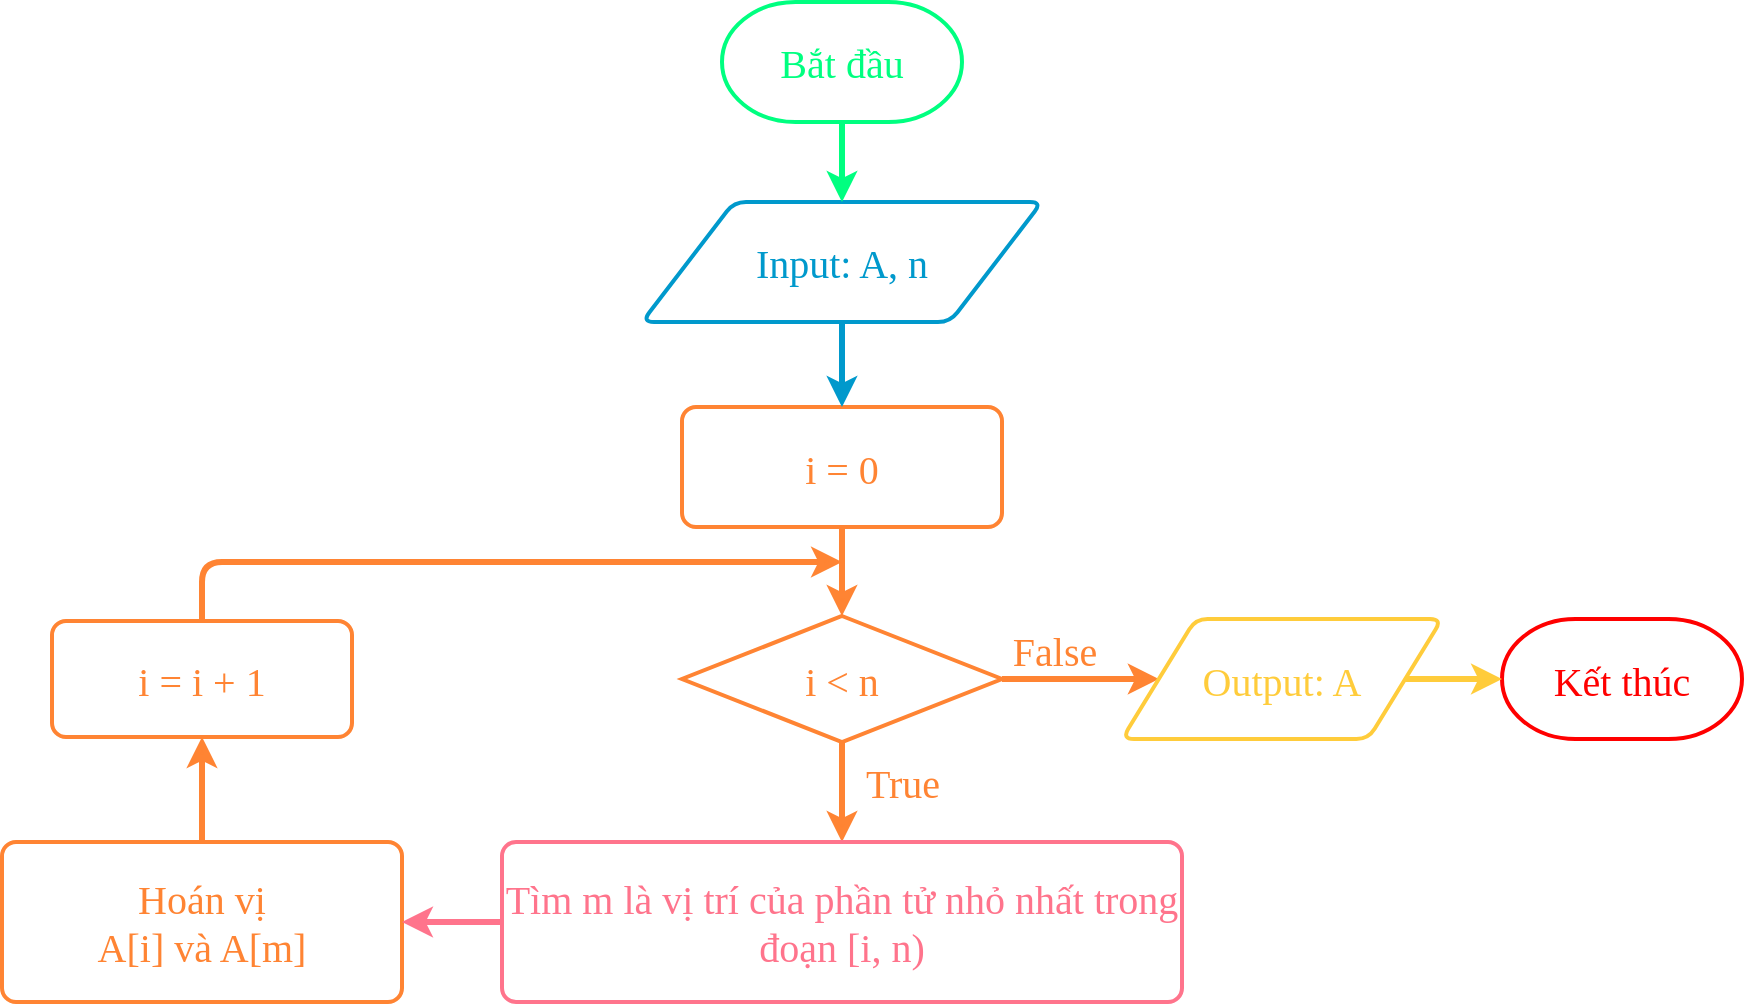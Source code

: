 <mxfile version="22.1.11" type="device" pages="8">
  <diagram name="selection sort flowchart" id="GPRWNofgy8FLtJxIam--">
    <mxGraphModel dx="2247" dy="992" grid="1" gridSize="10" guides="1" tooltips="1" connect="1" arrows="1" fold="1" page="1" pageScale="1" pageWidth="827" pageHeight="1169" math="0" shadow="0">
      <root>
        <mxCell id="FcQ-IKqGeZoEcgifagWt-0" />
        <mxCell id="FcQ-IKqGeZoEcgifagWt-1" parent="FcQ-IKqGeZoEcgifagWt-0" />
        <mxCell id="FcQ-IKqGeZoEcgifagWt-2" value="Bắt đầu" style="strokeWidth=2;html=1;shape=mxgraph.flowchart.terminator;whiteSpace=wrap;fontSize=20;fontFamily=consolas;strokeColor=#00FF80;fontColor=#00FF80;fillColor=none;" parent="FcQ-IKqGeZoEcgifagWt-1" vertex="1">
          <mxGeometry x="280" y="250" width="120" height="60" as="geometry" />
        </mxCell>
        <mxCell id="FcQ-IKqGeZoEcgifagWt-3" value="Input: A, n" style="shape=parallelogram;html=1;strokeWidth=2;perimeter=parallelogramPerimeter;whiteSpace=wrap;rounded=1;arcSize=12;size=0.23;fontSize=20;fontFamily=consolas;strokeColor=#0099CC;fillColor=none;gradientColor=#ffd966;fontColor=#0099CC;" parent="FcQ-IKqGeZoEcgifagWt-1" vertex="1">
          <mxGeometry x="240" y="350" width="200" height="60" as="geometry" />
        </mxCell>
        <mxCell id="FcQ-IKqGeZoEcgifagWt-4" value="i = 0" style="rounded=1;whiteSpace=wrap;html=1;absoluteArcSize=1;arcSize=14;strokeWidth=2;fontFamily=consolas;fontSize=20;strokeColor=#FF8433;fontColor=#FF8433;fillColor=none;" parent="FcQ-IKqGeZoEcgifagWt-1" vertex="1">
          <mxGeometry x="260" y="452.5" width="160" height="60" as="geometry" />
        </mxCell>
        <mxCell id="FcQ-IKqGeZoEcgifagWt-5" value="" style="endArrow=classic;html=1;fontFamily=consolas;fontSize=20;strokeWidth=3;fillColor=#a20025;strokeColor=#00FF80;exitX=0.5;exitY=1;exitDx=0;exitDy=0;exitPerimeter=0;entryX=0.5;entryY=0;entryDx=0;entryDy=0;" parent="FcQ-IKqGeZoEcgifagWt-1" source="FcQ-IKqGeZoEcgifagWt-2" target="FcQ-IKqGeZoEcgifagWt-3" edge="1">
          <mxGeometry width="50" height="50" relative="1" as="geometry">
            <mxPoint x="560" y="590" as="sourcePoint" />
            <mxPoint x="330" y="290" as="targetPoint" />
          </mxGeometry>
        </mxCell>
        <mxCell id="FcQ-IKqGeZoEcgifagWt-6" value="" style="endArrow=classic;html=1;fontFamily=consolas;fontSize=20;strokeWidth=3;fillColor=#a20025;strokeColor=#0099CC;exitX=0.5;exitY=1;exitDx=0;exitDy=0;entryX=0.5;entryY=0;entryDx=0;entryDy=0;fontColor=default;" parent="FcQ-IKqGeZoEcgifagWt-1" source="FcQ-IKqGeZoEcgifagWt-3" target="FcQ-IKqGeZoEcgifagWt-4" edge="1">
          <mxGeometry width="50" height="50" relative="1" as="geometry">
            <mxPoint x="550" y="400" as="sourcePoint" />
            <mxPoint x="550" y="460" as="targetPoint" />
          </mxGeometry>
        </mxCell>
        <mxCell id="FcQ-IKqGeZoEcgifagWt-9" value="i &amp;lt; n" style="strokeWidth=2;html=1;shape=mxgraph.flowchart.decision;whiteSpace=wrap;fontFamily=consolas;fontSize=20;strokeColor=#FF8433;fontColor=#FF8433;fillColor=none;" parent="FcQ-IKqGeZoEcgifagWt-1" vertex="1">
          <mxGeometry x="260" y="557" width="160" height="63" as="geometry" />
        </mxCell>
        <mxCell id="FcQ-IKqGeZoEcgifagWt-10" value="" style="endArrow=classic;html=1;fontFamily=consolas;fontSize=20;strokeWidth=3;fillColor=#a20025;strokeColor=#FF8433;exitX=0.5;exitY=1;exitDx=0;exitDy=0;entryX=0.5;entryY=0;entryDx=0;entryDy=0;entryPerimeter=0;" parent="FcQ-IKqGeZoEcgifagWt-1" source="FcQ-IKqGeZoEcgifagWt-4" target="FcQ-IKqGeZoEcgifagWt-9" edge="1">
          <mxGeometry width="50" height="50" relative="1" as="geometry">
            <mxPoint x="339.5" y="625" as="sourcePoint" />
            <mxPoint x="339.5" y="685" as="targetPoint" />
          </mxGeometry>
        </mxCell>
        <mxCell id="FcQ-IKqGeZoEcgifagWt-13" value="Kết thúc" style="strokeWidth=2;html=1;shape=mxgraph.flowchart.terminator;whiteSpace=wrap;fontSize=20;strokeColor=#FF0000;fontColor=#FF0000;fillColor=none;fontFamily=consolas;" parent="FcQ-IKqGeZoEcgifagWt-1" vertex="1">
          <mxGeometry x="670" y="558.5" width="120" height="60" as="geometry" />
        </mxCell>
        <mxCell id="FcQ-IKqGeZoEcgifagWt-15" value="i = i + 1" style="rounded=1;whiteSpace=wrap;html=1;absoluteArcSize=1;arcSize=14;strokeWidth=2;fontFamily=consolas;fontSize=20;strokeColor=#FF8433;fontColor=#FF8433;fillColor=none;" parent="FcQ-IKqGeZoEcgifagWt-1" vertex="1">
          <mxGeometry x="-55" y="559.5" width="150" height="58" as="geometry" />
        </mxCell>
        <mxCell id="FcQ-IKqGeZoEcgifagWt-16" value="" style="endArrow=classic;html=1;fontFamily=consolas;fontSize=20;strokeWidth=3;fillColor=#a20025;strokeColor=#FF8433;exitX=0.5;exitY=0;exitDx=0;exitDy=0;" parent="FcQ-IKqGeZoEcgifagWt-1" source="FcQ-IKqGeZoEcgifagWt-15" edge="1">
          <mxGeometry width="50" height="50" relative="1" as="geometry">
            <mxPoint x="125" y="550" as="sourcePoint" />
            <mxPoint x="340" y="530" as="targetPoint" />
            <Array as="points">
              <mxPoint x="20" y="530" />
            </Array>
          </mxGeometry>
        </mxCell>
        <mxCell id="FcQ-IKqGeZoEcgifagWt-18" value="" style="endArrow=classic;html=1;fontFamily=consolas;fontSize=20;strokeWidth=3;fillColor=#a20025;strokeColor=#FF8433;exitX=0.5;exitY=1;exitDx=0;exitDy=0;entryX=0.5;entryY=0;entryDx=0;entryDy=0;exitPerimeter=0;" parent="FcQ-IKqGeZoEcgifagWt-1" source="FcQ-IKqGeZoEcgifagWt-9" target="9K2SOiTvci6g_OYoI1nr-0" edge="1">
          <mxGeometry width="50" height="50" relative="1" as="geometry">
            <mxPoint x="350" y="510" as="sourcePoint" />
            <mxPoint x="340" y="670" as="targetPoint" />
          </mxGeometry>
        </mxCell>
        <mxCell id="FcQ-IKqGeZoEcgifagWt-19" value="True" style="edgeLabel;html=1;align=center;verticalAlign=middle;resizable=0;points=[];fontFamily=consolas;fontSize=20;fontColor=#FF8433;labelBackgroundColor=none;" parent="FcQ-IKqGeZoEcgifagWt-1" vertex="1" connectable="0">
          <mxGeometry x="370.0" y="640.002" as="geometry" />
        </mxCell>
        <mxCell id="FcQ-IKqGeZoEcgifagWt-20" value="" style="endArrow=classic;html=1;fontFamily=consolas;fontSize=20;strokeWidth=3;fillColor=#a20025;strokeColor=#FF8433;exitX=1;exitY=0.5;exitDx=0;exitDy=0;exitPerimeter=0;entryX=0;entryY=0.5;entryDx=0;entryDy=0;" parent="FcQ-IKqGeZoEcgifagWt-1" source="FcQ-IKqGeZoEcgifagWt-9" target="9K2SOiTvci6g_OYoI1nr-6" edge="1">
          <mxGeometry width="50" height="50" relative="1" as="geometry">
            <mxPoint x="350" y="625" as="sourcePoint" />
            <mxPoint x="720" y="630" as="targetPoint" />
            <Array as="points" />
          </mxGeometry>
        </mxCell>
        <mxCell id="FcQ-IKqGeZoEcgifagWt-21" value="&lt;font data-font-src=&quot;https://fonts.google.com/specimen/Roboto&quot; style=&quot;font-size: 20px&quot;&gt;False&lt;/font&gt;" style="edgeLabel;html=1;align=center;verticalAlign=middle;resizable=0;points=[];fontColor=#FF8433;labelBackgroundColor=none;fontFamily=consolas;" parent="FcQ-IKqGeZoEcgifagWt-20" vertex="1" connectable="0">
          <mxGeometry x="-0.395" y="-1" relative="1" as="geometry">
            <mxPoint x="2" y="-16" as="offset" />
          </mxGeometry>
        </mxCell>
        <mxCell id="9K2SOiTvci6g_OYoI1nr-0" value="Tìm m là vị trí của phần tử nhỏ nhất trong đoạn [i, n)" style="rounded=1;whiteSpace=wrap;html=1;absoluteArcSize=1;arcSize=14;strokeWidth=2;fontFamily=consolas;fontSize=20;strokeColor=#FF748C;fontColor=#FF748C;fillColor=none;" parent="FcQ-IKqGeZoEcgifagWt-1" vertex="1">
          <mxGeometry x="170" y="670" width="340" height="80" as="geometry" />
        </mxCell>
        <mxCell id="9K2SOiTvci6g_OYoI1nr-2" value="Hoán vị&lt;br&gt;A[i] và A[m]" style="rounded=1;whiteSpace=wrap;html=1;absoluteArcSize=1;arcSize=14;strokeWidth=2;fontFamily=consolas;fontSize=20;strokeColor=#FF8433;fontColor=#FF8433;fillColor=none;" parent="FcQ-IKqGeZoEcgifagWt-1" vertex="1">
          <mxGeometry x="-80" y="670" width="200" height="80" as="geometry" />
        </mxCell>
        <mxCell id="9K2SOiTvci6g_OYoI1nr-3" value="" style="endArrow=classic;html=1;fontFamily=consolas;fontSize=20;strokeWidth=3;fillColor=#a20025;strokeColor=#FF748C;entryX=1;entryY=0.5;entryDx=0;entryDy=0;exitX=0;exitY=0.5;exitDx=0;exitDy=0;" parent="FcQ-IKqGeZoEcgifagWt-1" source="9K2SOiTvci6g_OYoI1nr-0" target="9K2SOiTvci6g_OYoI1nr-2" edge="1">
          <mxGeometry width="50" height="50" relative="1" as="geometry">
            <mxPoint x="120" y="730" as="sourcePoint" />
            <mxPoint x="750" y="710" as="targetPoint" />
          </mxGeometry>
        </mxCell>
        <mxCell id="9K2SOiTvci6g_OYoI1nr-5" value="" style="endArrow=classic;html=1;fontFamily=consolas;fontSize=20;strokeWidth=3;fillColor=#a20025;strokeColor=#FF8433;exitX=0.5;exitY=0;exitDx=0;exitDy=0;entryX=0.5;entryY=1;entryDx=0;entryDy=0;" parent="FcQ-IKqGeZoEcgifagWt-1" source="9K2SOiTvci6g_OYoI1nr-2" target="FcQ-IKqGeZoEcgifagWt-15" edge="1">
          <mxGeometry width="50" height="50" relative="1" as="geometry">
            <mxPoint x="1241.6" y="800" as="sourcePoint" />
            <mxPoint x="750" y="710" as="targetPoint" />
          </mxGeometry>
        </mxCell>
        <mxCell id="9K2SOiTvci6g_OYoI1nr-6" value="Output: &lt;font&gt;A&lt;/font&gt;" style="shape=parallelogram;html=1;strokeWidth=2;perimeter=parallelogramPerimeter;whiteSpace=wrap;rounded=1;arcSize=12;size=0.23;fontSize=20;fontFamily=consolas;strokeColor=#FFCC3B;fillColor=none;gradientColor=#ffd966;fontColor=#FFCC3B;" parent="FcQ-IKqGeZoEcgifagWt-1" vertex="1">
          <mxGeometry x="480" y="558.5" width="160" height="60" as="geometry" />
        </mxCell>
        <mxCell id="9K2SOiTvci6g_OYoI1nr-7" value="" style="endArrow=classic;html=1;fontFamily=consolas;fontSize=20;strokeWidth=3;fillColor=#a20025;strokeColor=#FFCC3B;exitX=1;exitY=0.5;exitDx=0;exitDy=0;entryX=0;entryY=0.5;entryDx=0;entryDy=0;entryPerimeter=0;" parent="FcQ-IKqGeZoEcgifagWt-1" source="9K2SOiTvci6g_OYoI1nr-6" target="FcQ-IKqGeZoEcgifagWt-13" edge="1">
          <mxGeometry width="50" height="50" relative="1" as="geometry">
            <mxPoint x="380" y="410" as="sourcePoint" />
            <mxPoint x="770" y="590" as="targetPoint" />
          </mxGeometry>
        </mxCell>
      </root>
    </mxGraphModel>
  </diagram>
  <diagram name="selection sort illustration" id="g52jE-6Veig9-7sEu9ij">
    <mxGraphModel dx="1420" dy="992" grid="1" gridSize="10" guides="1" tooltips="1" connect="1" arrows="1" fold="1" page="1" pageScale="1" pageWidth="850" pageHeight="1100" math="0" shadow="0">
      <root>
        <mxCell id="NtU4ty9qqIFVhlCbAvxt-0" />
        <mxCell id="NtU4ty9qqIFVhlCbAvxt-1" parent="NtU4ty9qqIFVhlCbAvxt-0" />
        <mxCell id="NtU4ty9qqIFVhlCbAvxt-2" value="" style="rounded=1;whiteSpace=wrap;html=1;strokeWidth=2;fillColor=#FF8433;strokeColor=none;" parent="NtU4ty9qqIFVhlCbAvxt-1" vertex="1">
          <mxGeometry x="160" y="490" width="20" height="70" as="geometry" />
        </mxCell>
        <mxCell id="NtU4ty9qqIFVhlCbAvxt-3" value="" style="rounded=1;whiteSpace=wrap;html=1;strokeWidth=2;fillColor=none;strokeColor=#0099CC;" parent="NtU4ty9qqIFVhlCbAvxt-1" vertex="1">
          <mxGeometry x="220" y="500" width="20" height="60" as="geometry" />
        </mxCell>
        <mxCell id="NtU4ty9qqIFVhlCbAvxt-4" value="" style="rounded=1;whiteSpace=wrap;html=1;strokeWidth=2;fillColor=#FF748C;strokeColor=none;fontFamily=Segoe UI Variable Display;fontSize=16;" parent="NtU4ty9qqIFVhlCbAvxt-1" vertex="1">
          <mxGeometry x="250" y="510" width="20" height="50" as="geometry" />
        </mxCell>
        <mxCell id="NtU4ty9qqIFVhlCbAvxt-5" value="" style="edgeStyle=segmentEdgeStyle;endArrow=blockThin;html=1;rounded=1;strokeWidth=3;strokeColor=#FF748C;startArrow=blockThin;startFill=1;endFill=1;" parent="NtU4ty9qqIFVhlCbAvxt-1" edge="1">
          <mxGeometry width="50" height="50" relative="1" as="geometry">
            <mxPoint x="260" y="560" as="sourcePoint" />
            <mxPoint x="170" y="560" as="targetPoint" />
            <Array as="points">
              <mxPoint x="260" y="590" />
              <mxPoint x="170" y="590" />
            </Array>
          </mxGeometry>
        </mxCell>
        <mxCell id="NtU4ty9qqIFVhlCbAvxt-6" value="" style="rounded=1;whiteSpace=wrap;html=1;strokeWidth=2;fillColor=#ffcc3b;strokeColor=none;" parent="NtU4ty9qqIFVhlCbAvxt-1" vertex="1">
          <mxGeometry x="130" y="520" width="20" height="40" as="geometry" />
        </mxCell>
        <mxCell id="NtU4ty9qqIFVhlCbAvxt-7" value="" style="rounded=1;whiteSpace=wrap;html=1;strokeWidth=2;fillColor=#ffcc3b;strokeColor=none;" parent="NtU4ty9qqIFVhlCbAvxt-1" vertex="1">
          <mxGeometry x="100" y="530" width="20" height="30" as="geometry" />
        </mxCell>
        <mxCell id="NtU4ty9qqIFVhlCbAvxt-8" value="" style="rounded=1;whiteSpace=wrap;html=1;strokeWidth=2;fillColor=#ffcc3b;strokeColor=none;" parent="NtU4ty9qqIFVhlCbAvxt-1" vertex="1">
          <mxGeometry x="70" y="540" width="20" height="20" as="geometry" />
        </mxCell>
        <mxCell id="NtU4ty9qqIFVhlCbAvxt-9" value="" style="rounded=1;whiteSpace=wrap;html=1;strokeWidth=2;fillColor=none;strokeColor=#0099CC;" parent="NtU4ty9qqIFVhlCbAvxt-1" vertex="1">
          <mxGeometry x="190" y="475" width="20" height="85" as="geometry" />
        </mxCell>
        <mxCell id="NtU4ty9qqIFVhlCbAvxt-10" value="" style="rounded=1;whiteSpace=wrap;html=1;strokeWidth=2;fillColor=none;strokeColor=#0099CC;" parent="NtU4ty9qqIFVhlCbAvxt-1" vertex="1">
          <mxGeometry x="280" y="480" width="20" height="80" as="geometry" />
        </mxCell>
        <mxCell id="NtU4ty9qqIFVhlCbAvxt-11" value="" style="rounded=1;whiteSpace=wrap;html=1;strokeWidth=2;fillColor=none;strokeColor=#0099CC;" parent="NtU4ty9qqIFVhlCbAvxt-1" vertex="1">
          <mxGeometry x="310" y="490" width="20" height="70" as="geometry" />
        </mxCell>
        <mxCell id="NtU4ty9qqIFVhlCbAvxt-12" value="&lt;font&gt;min&lt;/font&gt;" style="text;html=1;strokeColor=none;fillColor=none;align=center;verticalAlign=middle;whiteSpace=wrap;rounded=0;fontFamily=consolas;fontSize=16;fontColor=#FF748C;" parent="NtU4ty9qqIFVhlCbAvxt-1" vertex="1">
          <mxGeometry x="245" y="490" width="30" height="20" as="geometry" />
        </mxCell>
        <mxCell id="NtU4ty9qqIFVhlCbAvxt-13" value="" style="rounded=1;whiteSpace=wrap;html=1;strokeWidth=2;fillColor=none;strokeColor=#0099CC;" parent="NtU4ty9qqIFVhlCbAvxt-1" vertex="1">
          <mxGeometry x="250" y="625" width="20" height="70" as="geometry" />
        </mxCell>
        <mxCell id="NtU4ty9qqIFVhlCbAvxt-14" value="" style="rounded=1;whiteSpace=wrap;html=1;strokeWidth=2;fillColor=none;strokeColor=#0099CC;" parent="NtU4ty9qqIFVhlCbAvxt-1" vertex="1">
          <mxGeometry x="220" y="635" width="20" height="60" as="geometry" />
        </mxCell>
        <mxCell id="NtU4ty9qqIFVhlCbAvxt-16" value="" style="rounded=1;whiteSpace=wrap;html=1;strokeWidth=2;fillColor=#ffcc3b;strokeColor=none;" parent="NtU4ty9qqIFVhlCbAvxt-1" vertex="1">
          <mxGeometry x="130" y="655" width="20" height="40" as="geometry" />
        </mxCell>
        <mxCell id="NtU4ty9qqIFVhlCbAvxt-17" value="" style="rounded=1;whiteSpace=wrap;html=1;strokeWidth=2;fillColor=#ffcc3b;strokeColor=none;" parent="NtU4ty9qqIFVhlCbAvxt-1" vertex="1">
          <mxGeometry x="100" y="665" width="20" height="30" as="geometry" />
        </mxCell>
        <mxCell id="NtU4ty9qqIFVhlCbAvxt-18" value="" style="rounded=1;whiteSpace=wrap;html=1;strokeWidth=2;fillColor=#ffcc3b;strokeColor=none;" parent="NtU4ty9qqIFVhlCbAvxt-1" vertex="1">
          <mxGeometry x="70" y="675" width="20" height="20" as="geometry" />
        </mxCell>
        <mxCell id="NtU4ty9qqIFVhlCbAvxt-19" value="" style="rounded=1;whiteSpace=wrap;html=1;strokeWidth=2;fillColor=none;strokeColor=#0099CC;" parent="NtU4ty9qqIFVhlCbAvxt-1" vertex="1">
          <mxGeometry x="190" y="610" width="20" height="85" as="geometry" />
        </mxCell>
        <mxCell id="NtU4ty9qqIFVhlCbAvxt-20" value="" style="rounded=1;whiteSpace=wrap;html=1;strokeWidth=2;fillColor=none;strokeColor=#0099CC;" parent="NtU4ty9qqIFVhlCbAvxt-1" vertex="1">
          <mxGeometry x="280" y="615" width="20" height="80" as="geometry" />
        </mxCell>
        <mxCell id="NtU4ty9qqIFVhlCbAvxt-21" value="" style="rounded=1;whiteSpace=wrap;html=1;strokeWidth=2;fillColor=none;strokeColor=#0099CC;" parent="NtU4ty9qqIFVhlCbAvxt-1" vertex="1">
          <mxGeometry x="310" y="625" width="20" height="70" as="geometry" />
        </mxCell>
        <mxCell id="NtU4ty9qqIFVhlCbAvxt-23" value="" style="rounded=1;whiteSpace=wrap;html=1;strokeWidth=2;fillColor=#FF748C;strokeColor=none;fontFamily=Segoe UI Variable Display;fontSize=16;" parent="NtU4ty9qqIFVhlCbAvxt-1" vertex="1">
          <mxGeometry x="160" y="645" width="20" height="50" as="geometry" />
        </mxCell>
        <mxCell id="NtU4ty9qqIFVhlCbAvxt-24" value="&lt;font&gt;min&lt;/font&gt;" style="text;html=1;strokeColor=none;fillColor=none;align=center;verticalAlign=middle;whiteSpace=wrap;rounded=0;fontFamily=consolas;fontSize=16;fontColor=#FF748C;" parent="NtU4ty9qqIFVhlCbAvxt-1" vertex="1">
          <mxGeometry x="155" y="625" width="30" height="20" as="geometry" />
        </mxCell>
        <mxCell id="kGoB8uYzbpZjPzcJLsVI-0" value="" style="shape=curlyBracket;whiteSpace=wrap;html=1;rounded=1;strokeColor=#FFCC3B;fillColor=none;rotation=-90;" parent="NtU4ty9qqIFVhlCbAvxt-1" vertex="1">
          <mxGeometry x="113.13" y="651.88" width="20" height="115" as="geometry" />
        </mxCell>
        <mxCell id="kGoB8uYzbpZjPzcJLsVI-1" value="" style="shape=curlyBracket;whiteSpace=wrap;html=1;rounded=1;strokeColor=#0099CC;fillColor=none;rotation=-90;" parent="NtU4ty9qqIFVhlCbAvxt-1" vertex="1">
          <mxGeometry x="251.56" y="630.32" width="20" height="158.12" as="geometry" />
        </mxCell>
        <mxCell id="kGoB8uYzbpZjPzcJLsVI-2" value="&lt;font&gt;already sorted&lt;/font&gt;" style="text;html=1;strokeColor=none;fillColor=none;align=center;verticalAlign=middle;whiteSpace=wrap;rounded=0;fontFamily=Segoe UI Variable Display;fontSize=16;fontColor=#FFCC3B;" parent="NtU4ty9qqIFVhlCbAvxt-1" vertex="1">
          <mxGeometry x="60" y="720" width="120" height="20" as="geometry" />
        </mxCell>
        <mxCell id="kGoB8uYzbpZjPzcJLsVI-3" value="&lt;font&gt;not yet sorted&lt;/font&gt;" style="text;html=1;strokeColor=none;fillColor=none;align=center;verticalAlign=middle;whiteSpace=wrap;rounded=0;fontFamily=Segoe UI Variable Display;fontSize=16;fontColor=#0099CC;" parent="NtU4ty9qqIFVhlCbAvxt-1" vertex="1">
          <mxGeometry x="185" y="720" width="155" height="20" as="geometry" />
        </mxCell>
      </root>
    </mxGraphModel>
  </diagram>
  <diagram name="insertion sort flowchart" id="SwUpyHYfD81hnFc9gRrH">
    <mxGraphModel dx="2247" dy="992" grid="1" gridSize="10" guides="1" tooltips="1" connect="1" arrows="1" fold="1" page="1" pageScale="1" pageWidth="827" pageHeight="1169" math="0" shadow="0">
      <root>
        <mxCell id="n8hGxBmvuxmy6V2A315W-0" />
        <mxCell id="n8hGxBmvuxmy6V2A315W-1" parent="n8hGxBmvuxmy6V2A315W-0" />
        <mxCell id="n8hGxBmvuxmy6V2A315W-2" value="Bắt đầu" style="strokeWidth=2;html=1;shape=mxgraph.flowchart.terminator;whiteSpace=wrap;fontSize=20;fontFamily=consolas;strokeColor=#00FF80;fontColor=#00FF80;fillColor=none;" parent="n8hGxBmvuxmy6V2A315W-1" vertex="1">
          <mxGeometry x="280" y="250" width="120" height="60" as="geometry" />
        </mxCell>
        <mxCell id="n8hGxBmvuxmy6V2A315W-3" value="Input: A, n" style="shape=parallelogram;html=1;strokeWidth=2;perimeter=parallelogramPerimeter;whiteSpace=wrap;rounded=1;arcSize=12;size=0.23;fontSize=20;fontFamily=consolas;strokeColor=#0099CC;fillColor=none;gradientColor=#ffd966;fontColor=#0099CC;" parent="n8hGxBmvuxmy6V2A315W-1" vertex="1">
          <mxGeometry x="230" y="350" width="220" height="60" as="geometry" />
        </mxCell>
        <mxCell id="n8hGxBmvuxmy6V2A315W-4" value="i = 1" style="rounded=1;whiteSpace=wrap;html=1;absoluteArcSize=1;arcSize=14;strokeWidth=2;fontFamily=consolas;fontSize=20;strokeColor=#FF8433;fontColor=#FF8433;fillColor=none;" parent="n8hGxBmvuxmy6V2A315W-1" vertex="1">
          <mxGeometry x="260" y="452.5" width="160" height="60" as="geometry" />
        </mxCell>
        <mxCell id="n8hGxBmvuxmy6V2A315W-5" value="" style="endArrow=classic;html=1;fontFamily=consolas;fontSize=20;strokeWidth=3;fillColor=#a20025;strokeColor=#00FF80;exitX=0.5;exitY=1;exitDx=0;exitDy=0;exitPerimeter=0;entryX=0.5;entryY=0;entryDx=0;entryDy=0;" parent="n8hGxBmvuxmy6V2A315W-1" source="n8hGxBmvuxmy6V2A315W-2" target="n8hGxBmvuxmy6V2A315W-3" edge="1">
          <mxGeometry width="50" height="50" relative="1" as="geometry">
            <mxPoint x="560" y="590" as="sourcePoint" />
            <mxPoint x="330" y="290" as="targetPoint" />
          </mxGeometry>
        </mxCell>
        <mxCell id="n8hGxBmvuxmy6V2A315W-6" value="" style="endArrow=classic;html=1;fontFamily=consolas;fontSize=20;strokeWidth=3;fillColor=#a20025;strokeColor=#0099CC;exitX=0.5;exitY=1;exitDx=0;exitDy=0;entryX=0.5;entryY=0;entryDx=0;entryDy=0;" parent="n8hGxBmvuxmy6V2A315W-1" source="n8hGxBmvuxmy6V2A315W-3" target="n8hGxBmvuxmy6V2A315W-4" edge="1">
          <mxGeometry width="50" height="50" relative="1" as="geometry">
            <mxPoint x="550" y="400" as="sourcePoint" />
            <mxPoint x="550" y="460" as="targetPoint" />
          </mxGeometry>
        </mxCell>
        <mxCell id="n8hGxBmvuxmy6V2A315W-7" value="i &amp;lt; n" style="strokeWidth=2;html=1;shape=mxgraph.flowchart.decision;whiteSpace=wrap;fontFamily=consolas;fontSize=20;strokeColor=#FF8433;fontColor=#ff8433;fillColor=none;" parent="n8hGxBmvuxmy6V2A315W-1" vertex="1">
          <mxGeometry x="260" y="557" width="160" height="63" as="geometry" />
        </mxCell>
        <mxCell id="n8hGxBmvuxmy6V2A315W-8" value="" style="endArrow=classic;html=1;fontFamily=consolas;fontSize=20;strokeWidth=3;fillColor=#a20025;strokeColor=#FF8433;exitX=0.5;exitY=1;exitDx=0;exitDy=0;entryX=0.5;entryY=0;entryDx=0;entryDy=0;entryPerimeter=0;" parent="n8hGxBmvuxmy6V2A315W-1" source="n8hGxBmvuxmy6V2A315W-4" target="n8hGxBmvuxmy6V2A315W-7" edge="1">
          <mxGeometry width="50" height="50" relative="1" as="geometry">
            <mxPoint x="339.5" y="625" as="sourcePoint" />
            <mxPoint x="339.5" y="685" as="targetPoint" />
          </mxGeometry>
        </mxCell>
        <mxCell id="n8hGxBmvuxmy6V2A315W-9" value="Kết thúc" style="strokeWidth=2;html=1;shape=mxgraph.flowchart.terminator;whiteSpace=wrap;fontSize=20;strokeColor=#FF0000;fontColor=#FF0000;fillColor=none;fontFamily=consolas;" parent="n8hGxBmvuxmy6V2A315W-1" vertex="1">
          <mxGeometry x="680" y="558.5" width="120" height="60" as="geometry" />
        </mxCell>
        <mxCell id="n8hGxBmvuxmy6V2A315W-10" value="i = i + 1" style="rounded=1;whiteSpace=wrap;html=1;absoluteArcSize=1;arcSize=14;strokeWidth=2;fontFamily=consolas;fontSize=20;strokeColor=#FF8433;fontColor=#ff8433;fillColor=none;" parent="n8hGxBmvuxmy6V2A315W-1" vertex="1">
          <mxGeometry x="-100" y="670" width="150" height="58" as="geometry" />
        </mxCell>
        <mxCell id="n8hGxBmvuxmy6V2A315W-11" value="" style="endArrow=classic;html=1;fontFamily=consolas;fontSize=20;strokeWidth=3;fillColor=#a20025;strokeColor=#FF8433;exitX=0.5;exitY=0;exitDx=0;exitDy=0;" parent="n8hGxBmvuxmy6V2A315W-1" source="n8hGxBmvuxmy6V2A315W-10" edge="1">
          <mxGeometry width="50" height="50" relative="1" as="geometry">
            <mxPoint x="125" y="550" as="sourcePoint" />
            <mxPoint x="340" y="530" as="targetPoint" />
            <Array as="points">
              <mxPoint x="-25" y="530" />
            </Array>
          </mxGeometry>
        </mxCell>
        <mxCell id="n8hGxBmvuxmy6V2A315W-12" value="" style="endArrow=classic;html=1;fontFamily=consolas;fontSize=20;strokeWidth=3;fillColor=#a20025;strokeColor=#FF8433;exitX=0.5;exitY=1;exitDx=0;exitDy=0;entryX=0.5;entryY=0;entryDx=0;entryDy=0;exitPerimeter=0;" parent="n8hGxBmvuxmy6V2A315W-1" source="n8hGxBmvuxmy6V2A315W-7" target="n8hGxBmvuxmy6V2A315W-24" edge="1">
          <mxGeometry width="50" height="50" relative="1" as="geometry">
            <mxPoint x="350" y="510" as="sourcePoint" />
            <mxPoint x="340" y="670" as="targetPoint" />
          </mxGeometry>
        </mxCell>
        <mxCell id="n8hGxBmvuxmy6V2A315W-13" value="True" style="edgeLabel;html=1;align=center;verticalAlign=middle;resizable=0;points=[];fontFamily=consolas;fontSize=20;fontColor=#FF8433;labelBackgroundColor=none;" parent="n8hGxBmvuxmy6V2A315W-1" vertex="1" connectable="0">
          <mxGeometry x="370.0" y="640.002" as="geometry" />
        </mxCell>
        <mxCell id="n8hGxBmvuxmy6V2A315W-14" value="" style="endArrow=classic;html=1;fontFamily=consolas;fontSize=20;strokeWidth=3;fillColor=#a20025;strokeColor=#FF8433;exitX=1;exitY=0.5;exitDx=0;exitDy=0;exitPerimeter=0;entryX=0;entryY=0.5;entryDx=0;entryDy=0;" parent="n8hGxBmvuxmy6V2A315W-1" source="n8hGxBmvuxmy6V2A315W-7" target="n8hGxBmvuxmy6V2A315W-20" edge="1">
          <mxGeometry width="50" height="50" relative="1" as="geometry">
            <mxPoint x="350" y="625" as="sourcePoint" />
            <mxPoint x="720" y="630" as="targetPoint" />
            <Array as="points" />
          </mxGeometry>
        </mxCell>
        <mxCell id="n8hGxBmvuxmy6V2A315W-15" value="&lt;font data-font-src=&quot;https://fonts.google.com/specimen/Roboto&quot; style=&quot;font-size: 20px&quot;&gt;False&lt;/font&gt;" style="edgeLabel;html=1;align=center;verticalAlign=middle;resizable=0;points=[];fontColor=#FF8433;labelBackgroundColor=none;fontFamily=consolas;" parent="n8hGxBmvuxmy6V2A315W-14" vertex="1" connectable="0">
          <mxGeometry x="-0.395" y="-1" relative="1" as="geometry">
            <mxPoint x="2" y="-16" as="offset" />
          </mxGeometry>
        </mxCell>
        <mxCell id="n8hGxBmvuxmy6V2A315W-17" value="A[j + 1] = tmp" style="rounded=1;whiteSpace=wrap;html=1;absoluteArcSize=1;arcSize=14;strokeWidth=2;fontFamily=consolas;fontSize=20;strokeColor=#FF8433;fontColor=#ff8433;fillColor=none;" parent="n8hGxBmvuxmy6V2A315W-1" vertex="1">
          <mxGeometry x="-130" y="780" width="210" height="80" as="geometry" />
        </mxCell>
        <mxCell id="n8hGxBmvuxmy6V2A315W-18" value="" style="endArrow=classic;html=1;fontFamily=consolas;fontSize=20;strokeWidth=3;fillColor=#a20025;strokeColor=#FF8433;entryX=0.5;entryY=0;entryDx=0;entryDy=0;exitX=0.5;exitY=1;exitDx=0;exitDy=0;" parent="n8hGxBmvuxmy6V2A315W-1" source="n8hGxBmvuxmy6V2A315W-24" target="n8hGxBmvuxmy6V2A315W-23" edge="1">
          <mxGeometry width="50" height="50" relative="1" as="geometry">
            <mxPoint x="120" y="730" as="sourcePoint" />
            <mxPoint x="750" y="710" as="targetPoint" />
          </mxGeometry>
        </mxCell>
        <mxCell id="n8hGxBmvuxmy6V2A315W-19" value="" style="endArrow=classic;html=1;fontFamily=consolas;fontSize=20;strokeWidth=3;fillColor=#a20025;strokeColor=#FF8433;exitX=0.5;exitY=0;exitDx=0;exitDy=0;entryX=0.5;entryY=1;entryDx=0;entryDy=0;" parent="n8hGxBmvuxmy6V2A315W-1" source="n8hGxBmvuxmy6V2A315W-17" target="n8hGxBmvuxmy6V2A315W-10" edge="1">
          <mxGeometry width="50" height="50" relative="1" as="geometry">
            <mxPoint x="1261.6" y="800" as="sourcePoint" />
            <mxPoint x="770" y="710" as="targetPoint" />
          </mxGeometry>
        </mxCell>
        <mxCell id="n8hGxBmvuxmy6V2A315W-20" value="Output: A" style="shape=parallelogram;html=1;strokeWidth=2;perimeter=parallelogramPerimeter;whiteSpace=wrap;rounded=1;arcSize=12;size=0.23;fontSize=20;fontFamily=consolas;strokeColor=#ffcc3b;fillColor=none;gradientColor=#ffd966;fontColor=#ffcc3b;" parent="n8hGxBmvuxmy6V2A315W-1" vertex="1">
          <mxGeometry x="480" y="558.5" width="170" height="60" as="geometry" />
        </mxCell>
        <mxCell id="n8hGxBmvuxmy6V2A315W-21" value="" style="endArrow=classic;html=1;fontFamily=consolas;fontSize=20;strokeWidth=3;fillColor=#a20025;strokeColor=#FFB570;exitX=1;exitY=0.5;exitDx=0;exitDy=0;entryX=0;entryY=0.5;entryDx=0;entryDy=0;entryPerimeter=0;" parent="n8hGxBmvuxmy6V2A315W-1" source="n8hGxBmvuxmy6V2A315W-20" target="n8hGxBmvuxmy6V2A315W-9" edge="1">
          <mxGeometry width="50" height="50" relative="1" as="geometry">
            <mxPoint x="370" y="410" as="sourcePoint" />
            <mxPoint x="760" y="590" as="targetPoint" />
          </mxGeometry>
        </mxCell>
        <mxCell id="n8hGxBmvuxmy6V2A315W-23" value="Duyệt từ i - 1 ngược về đầu mảng,&lt;br&gt;cho đến khi gặp A[j] &amp;lt;=&amp;nbsp;tmp.&lt;br&gt;Ứng với mỗi A[j]: A[j + 1] = A[j]" style="rounded=1;whiteSpace=wrap;html=1;absoluteArcSize=1;arcSize=14;strokeWidth=2;fontFamily=consolas;fontSize=20;strokeColor=#00e673;fontColor=#00e673;fillColor=none;" parent="n8hGxBmvuxmy6V2A315W-1" vertex="1">
          <mxGeometry x="140" y="770" width="400" height="100" as="geometry" />
        </mxCell>
        <mxCell id="n8hGxBmvuxmy6V2A315W-24" value="tmp = A[i]" style="rounded=1;whiteSpace=wrap;html=1;absoluteArcSize=1;arcSize=14;strokeWidth=2;fontFamily=consolas;fontSize=20;strokeColor=#FF8433;fontColor=#ff8433;fillColor=none;" parent="n8hGxBmvuxmy6V2A315W-1" vertex="1">
          <mxGeometry x="235" y="670" width="210" height="58" as="geometry" />
        </mxCell>
        <mxCell id="n8hGxBmvuxmy6V2A315W-25" value="" style="endArrow=classic;html=1;fontFamily=consolas;fontSize=20;strokeWidth=3;fillColor=#a20025;strokeColor=#00E673;entryX=1;entryY=0.5;entryDx=0;entryDy=0;exitX=0;exitY=0.5;exitDx=0;exitDy=0;" parent="n8hGxBmvuxmy6V2A315W-1" source="n8hGxBmvuxmy6V2A315W-23" target="n8hGxBmvuxmy6V2A315W-17" edge="1">
          <mxGeometry width="50" height="50" relative="1" as="geometry">
            <mxPoint x="350" y="738" as="sourcePoint" />
            <mxPoint x="350" y="790" as="targetPoint" />
          </mxGeometry>
        </mxCell>
      </root>
    </mxGraphModel>
  </diagram>
  <diagram name="insertion sort illustration" id="RKlwTDB1rN8mqarC7UOR">
    <mxGraphModel dx="1420" dy="992" grid="1" gridSize="10" guides="1" tooltips="1" connect="1" arrows="1" fold="1" page="1" pageScale="1" pageWidth="850" pageHeight="1100" math="0" shadow="0">
      <root>
        <mxCell id="29BRqAdNC4ewfQVRm0Ns-0" />
        <mxCell id="29BRqAdNC4ewfQVRm0Ns-1" parent="29BRqAdNC4ewfQVRm0Ns-0" />
        <mxCell id="29BRqAdNC4ewfQVRm0Ns-9" value="" style="rounded=1;whiteSpace=wrap;html=1;strokeWidth=2;fillColor=none;strokeColor=#0099CC;" parent="29BRqAdNC4ewfQVRm0Ns-1" vertex="1">
          <mxGeometry x="170" y="490" width="20" height="70" as="geometry" />
        </mxCell>
        <mxCell id="29BRqAdNC4ewfQVRm0Ns-10" value="" style="rounded=1;whiteSpace=wrap;html=1;strokeWidth=2;fillColor=none;strokeColor=#0099CC;" parent="29BRqAdNC4ewfQVRm0Ns-1" vertex="1">
          <mxGeometry x="230" y="500" width="20" height="60" as="geometry" />
        </mxCell>
        <mxCell id="29BRqAdNC4ewfQVRm0Ns-11" value="" style="rounded=1;whiteSpace=wrap;html=1;strokeWidth=2;fillColor=#FF8433;strokeColor=none;fontFamily=Segoe UI Variable Display;fontSize=16;" parent="29BRqAdNC4ewfQVRm0Ns-1" vertex="1">
          <mxGeometry x="260" y="510" width="20" height="50" as="geometry" />
        </mxCell>
        <mxCell id="29BRqAdNC4ewfQVRm0Ns-12" value="" style="edgeStyle=segmentEdgeStyle;endArrow=classic;html=1;strokeWidth=3;strokeColor=#FF8433;startArrow=oval;startFill=1;jumpStyle=none;rounded=1;" parent="29BRqAdNC4ewfQVRm0Ns-1" edge="1">
          <mxGeometry width="50" height="50" relative="1" as="geometry">
            <mxPoint x="270" y="570" as="sourcePoint" />
            <mxPoint x="160" y="560" as="targetPoint" />
            <Array as="points">
              <mxPoint x="270" y="590" />
              <mxPoint x="160" y="590" />
            </Array>
          </mxGeometry>
        </mxCell>
        <mxCell id="29BRqAdNC4ewfQVRm0Ns-13" value="" style="rounded=1;whiteSpace=wrap;html=1;strokeWidth=2;fillColor=#FFCC3B;strokeColor=none;" parent="29BRqAdNC4ewfQVRm0Ns-1" vertex="1">
          <mxGeometry x="130" y="520" width="20" height="40" as="geometry" />
        </mxCell>
        <mxCell id="29BRqAdNC4ewfQVRm0Ns-14" value="" style="rounded=1;whiteSpace=wrap;html=1;strokeWidth=2;fillColor=#FFCC3B;strokeColor=none;" parent="29BRqAdNC4ewfQVRm0Ns-1" vertex="1">
          <mxGeometry x="100" y="530" width="20" height="30" as="geometry" />
        </mxCell>
        <mxCell id="29BRqAdNC4ewfQVRm0Ns-15" value="" style="rounded=1;whiteSpace=wrap;html=1;strokeWidth=2;fillColor=#FFCC3B;strokeColor=none;" parent="29BRqAdNC4ewfQVRm0Ns-1" vertex="1">
          <mxGeometry x="70" y="540" width="20" height="20" as="geometry" />
        </mxCell>
        <mxCell id="29BRqAdNC4ewfQVRm0Ns-16" value="" style="rounded=1;whiteSpace=wrap;html=1;strokeWidth=2;fillColor=none;strokeColor=#0099CC;" parent="29BRqAdNC4ewfQVRm0Ns-1" vertex="1">
          <mxGeometry x="200" y="475" width="20" height="85" as="geometry" />
        </mxCell>
        <mxCell id="29BRqAdNC4ewfQVRm0Ns-20" value="" style="rounded=1;whiteSpace=wrap;html=1;strokeWidth=2;fillColor=none;strokeColor=#0099CC;" parent="29BRqAdNC4ewfQVRm0Ns-1" vertex="1">
          <mxGeometry x="200" y="625" width="20" height="70" as="geometry" />
        </mxCell>
        <mxCell id="29BRqAdNC4ewfQVRm0Ns-21" value="" style="rounded=1;whiteSpace=wrap;html=1;strokeWidth=2;fillColor=none;strokeColor=#0099CC;" parent="29BRqAdNC4ewfQVRm0Ns-1" vertex="1">
          <mxGeometry x="260" y="635" width="20" height="60" as="geometry" />
        </mxCell>
        <mxCell id="29BRqAdNC4ewfQVRm0Ns-22" value="" style="rounded=1;whiteSpace=wrap;html=1;strokeWidth=2;fillColor=#FF8433;strokeColor=none;fontFamily=Segoe UI Variable Display;fontSize=16;" parent="29BRqAdNC4ewfQVRm0Ns-1" vertex="1">
          <mxGeometry x="165" y="645" width="20" height="50" as="geometry" />
        </mxCell>
        <mxCell id="29BRqAdNC4ewfQVRm0Ns-23" value="" style="rounded=1;whiteSpace=wrap;html=1;strokeWidth=2;fillColor=#FFCC3B;strokeColor=none;" parent="29BRqAdNC4ewfQVRm0Ns-1" vertex="1">
          <mxGeometry x="130" y="655" width="20" height="40" as="geometry" />
        </mxCell>
        <mxCell id="29BRqAdNC4ewfQVRm0Ns-24" value="" style="rounded=1;whiteSpace=wrap;html=1;strokeWidth=2;fillColor=#FFCC3B;strokeColor=none;" parent="29BRqAdNC4ewfQVRm0Ns-1" vertex="1">
          <mxGeometry x="100" y="665" width="20" height="30" as="geometry" />
        </mxCell>
        <mxCell id="29BRqAdNC4ewfQVRm0Ns-25" value="" style="rounded=1;whiteSpace=wrap;html=1;strokeWidth=2;fillColor=#FFCC3B;strokeColor=none;" parent="29BRqAdNC4ewfQVRm0Ns-1" vertex="1">
          <mxGeometry x="70" y="675" width="20" height="20" as="geometry" />
        </mxCell>
        <mxCell id="29BRqAdNC4ewfQVRm0Ns-26" value="" style="rounded=1;whiteSpace=wrap;html=1;strokeWidth=2;fillColor=none;strokeColor=#0099CC;" parent="29BRqAdNC4ewfQVRm0Ns-1" vertex="1">
          <mxGeometry x="230" y="610" width="20" height="85" as="geometry" />
        </mxCell>
        <mxCell id="GngvHm-kh3zbMgQrtzJC-0" value="&lt;font&gt;A[i]&lt;/font&gt;" style="text;html=1;strokeColor=none;fillColor=none;align=center;verticalAlign=middle;whiteSpace=wrap;rounded=0;fontFamily=consolas;fontSize=16;fontColor=#FF8433;" parent="29BRqAdNC4ewfQVRm0Ns-1" vertex="1">
          <mxGeometry x="255" y="490" width="30" height="20" as="geometry" />
        </mxCell>
        <mxCell id="GngvHm-kh3zbMgQrtzJC-1" value="&lt;font&gt;A[i]&lt;/font&gt;" style="text;html=1;strokeColor=none;fillColor=none;align=center;verticalAlign=middle;whiteSpace=wrap;rounded=0;fontFamily=consolas;fontSize=16;fontColor=#FF8433;" parent="29BRqAdNC4ewfQVRm0Ns-1" vertex="1">
          <mxGeometry x="160" y="625" width="30" height="20" as="geometry" />
        </mxCell>
        <mxCell id="LSBrQ-6ifYvhVTx15gMZ-0" value="" style="shape=curlyBracket;whiteSpace=wrap;html=1;rounded=1;strokeColor=#FFCC3B;fillColor=none;rotation=-90;" parent="29BRqAdNC4ewfQVRm0Ns-1" vertex="1">
          <mxGeometry x="119.69" y="645.32" width="20" height="128.12" as="geometry" />
        </mxCell>
        <mxCell id="LSBrQ-6ifYvhVTx15gMZ-1" value="" style="shape=curlyBracket;whiteSpace=wrap;html=1;rounded=1;strokeColor=#0099CC;fillColor=none;rotation=-90;" parent="29BRqAdNC4ewfQVRm0Ns-1" vertex="1">
          <mxGeometry x="232.89" y="659.15" width="20" height="100.46" as="geometry" />
        </mxCell>
        <mxCell id="LSBrQ-6ifYvhVTx15gMZ-2" value="&lt;font&gt;already sorted&lt;/font&gt;" style="text;html=1;strokeColor=none;fillColor=none;align=center;verticalAlign=middle;whiteSpace=wrap;rounded=0;fontFamily=Segoe UI Variable Display;fontSize=16;fontColor=#FFCC3B;" parent="29BRqAdNC4ewfQVRm0Ns-1" vertex="1">
          <mxGeometry x="69.69" y="720" width="120" height="20" as="geometry" />
        </mxCell>
        <mxCell id="LSBrQ-6ifYvhVTx15gMZ-3" value="&lt;font&gt;not yet sorted&lt;/font&gt;" style="text;html=1;strokeColor=none;fillColor=none;align=center;verticalAlign=middle;whiteSpace=wrap;rounded=0;fontFamily=Segoe UI Variable Display;fontSize=16;fontColor=#0099CC;" parent="29BRqAdNC4ewfQVRm0Ns-1" vertex="1">
          <mxGeometry x="165" y="720" width="155" height="20" as="geometry" />
        </mxCell>
      </root>
    </mxGraphModel>
  </diagram>
  <diagram name="bubble sort flowchart" id="WsuNt2lyusgpNkU86mhA">
    <mxGraphModel dx="811" dy="567" grid="1" gridSize="10" guides="1" tooltips="1" connect="1" arrows="1" fold="1" page="1" pageScale="1" pageWidth="827" pageHeight="1169" math="0" shadow="0">
      <root>
        <mxCell id="Si9Fz9xmtzH5b8jg9xg3-0" />
        <mxCell id="Si9Fz9xmtzH5b8jg9xg3-1" parent="Si9Fz9xmtzH5b8jg9xg3-0" />
        <mxCell id="Si9Fz9xmtzH5b8jg9xg3-2" value="Bắt đầu" style="strokeWidth=2;html=1;shape=mxgraph.flowchart.terminator;whiteSpace=wrap;fontSize=20;fontFamily=consolas;strokeColor=#00FF80;fontColor=#00FF80;fillColor=none;" parent="Si9Fz9xmtzH5b8jg9xg3-1" vertex="1">
          <mxGeometry x="280" y="270" width="120" height="60" as="geometry" />
        </mxCell>
        <mxCell id="Si9Fz9xmtzH5b8jg9xg3-3" value="Input: A, n" style="shape=parallelogram;html=1;strokeWidth=2;perimeter=parallelogramPerimeter;whiteSpace=wrap;rounded=1;arcSize=12;size=0.23;fontSize=20;fontFamily=consolas;strokeColor=#0099CC;fillColor=none;gradientColor=#ffd966;fontColor=#0099CC;" parent="Si9Fz9xmtzH5b8jg9xg3-1" vertex="1">
          <mxGeometry x="240" y="370" width="200" height="60" as="geometry" />
        </mxCell>
        <mxCell id="Si9Fz9xmtzH5b8jg9xg3-4" value="i = 0" style="rounded=1;whiteSpace=wrap;html=1;absoluteArcSize=1;arcSize=14;strokeWidth=2;fontFamily=consolas;fontSize=20;strokeColor=#1BA1E2;fontColor=#1BA1E2;fillColor=none;" parent="Si9Fz9xmtzH5b8jg9xg3-1" vertex="1">
          <mxGeometry x="260" y="470" width="160" height="60" as="geometry" />
        </mxCell>
        <mxCell id="Si9Fz9xmtzH5b8jg9xg3-5" value="" style="endArrow=classic;html=1;fontFamily=consolas;fontSize=20;strokeWidth=3;fillColor=#a20025;strokeColor=#00FF80;exitX=0.5;exitY=1;exitDx=0;exitDy=0;exitPerimeter=0;entryX=0.5;entryY=0;entryDx=0;entryDy=0;fontColor=#00FF80;" parent="Si9Fz9xmtzH5b8jg9xg3-1" source="Si9Fz9xmtzH5b8jg9xg3-2" target="Si9Fz9xmtzH5b8jg9xg3-3" edge="1">
          <mxGeometry width="50" height="50" relative="1" as="geometry">
            <mxPoint x="560" y="620" as="sourcePoint" />
            <mxPoint x="330" y="320" as="targetPoint" />
          </mxGeometry>
        </mxCell>
        <mxCell id="Si9Fz9xmtzH5b8jg9xg3-6" value="" style="endArrow=classic;html=1;fontFamily=consolas;fontSize=20;strokeWidth=3;fillColor=#a20025;strokeColor=#0099CC;exitX=0.5;exitY=1;exitDx=0;exitDy=0;entryX=0.5;entryY=0;entryDx=0;entryDy=0;" parent="Si9Fz9xmtzH5b8jg9xg3-1" source="Si9Fz9xmtzH5b8jg9xg3-3" target="Si9Fz9xmtzH5b8jg9xg3-4" edge="1">
          <mxGeometry width="50" height="50" relative="1" as="geometry">
            <mxPoint x="550" y="420" as="sourcePoint" />
            <mxPoint x="550" y="480" as="targetPoint" />
          </mxGeometry>
        </mxCell>
        <mxCell id="Si9Fz9xmtzH5b8jg9xg3-7" value="i &amp;lt; n - 1" style="strokeWidth=2;html=1;shape=mxgraph.flowchart.decision;whiteSpace=wrap;fontFamily=consolas;fontSize=20;strokeColor=#0099CC;fontColor=#0099CC;fillColor=none;" parent="Si9Fz9xmtzH5b8jg9xg3-1" vertex="1">
          <mxGeometry x="250" y="567" width="180" height="63" as="geometry" />
        </mxCell>
        <mxCell id="Si9Fz9xmtzH5b8jg9xg3-8" value="" style="endArrow=classic;html=1;fontFamily=consolas;fontSize=20;strokeWidth=3;fillColor=#a20025;strokeColor=#0099CC;exitX=0.5;exitY=1;exitDx=0;exitDy=0;entryX=0.5;entryY=0;entryDx=0;entryDy=0;entryPerimeter=0;" parent="Si9Fz9xmtzH5b8jg9xg3-1" source="Si9Fz9xmtzH5b8jg9xg3-4" target="Si9Fz9xmtzH5b8jg9xg3-7" edge="1">
          <mxGeometry width="50" height="50" relative="1" as="geometry">
            <mxPoint x="339.5" y="635" as="sourcePoint" />
            <mxPoint x="339.5" y="695" as="targetPoint" />
          </mxGeometry>
        </mxCell>
        <mxCell id="Si9Fz9xmtzH5b8jg9xg3-9" value="Kết thúc" style="strokeWidth=2;html=1;shape=mxgraph.flowchart.terminator;whiteSpace=wrap;fontSize=20;strokeColor=#FF0000;fontColor=#FF0000;fillColor=none;fontFamily=consolas;" parent="Si9Fz9xmtzH5b8jg9xg3-1" vertex="1">
          <mxGeometry x="680" y="568.5" width="120" height="60" as="geometry" />
        </mxCell>
        <mxCell id="Si9Fz9xmtzH5b8jg9xg3-10" value="i = i + 1" style="rounded=1;whiteSpace=wrap;html=1;absoluteArcSize=1;arcSize=14;strokeWidth=2;fontFamily=consolas;fontSize=20;strokeColor=#1BA1E2;fontColor=#1BA1E2;fillColor=none;" parent="Si9Fz9xmtzH5b8jg9xg3-1" vertex="1">
          <mxGeometry x="40" y="670" width="150" height="58" as="geometry" />
        </mxCell>
        <mxCell id="Si9Fz9xmtzH5b8jg9xg3-11" value="" style="endArrow=classic;html=1;fontFamily=consolas;fontSize=20;strokeWidth=3;fillColor=#a20025;strokeColor=#0099CC;exitX=0.5;exitY=0;exitDx=0;exitDy=0;" parent="Si9Fz9xmtzH5b8jg9xg3-1" source="Si9Fz9xmtzH5b8jg9xg3-10" edge="1">
          <mxGeometry width="50" height="50" relative="1" as="geometry">
            <mxPoint x="125" y="550" as="sourcePoint" />
            <mxPoint x="340" y="540" as="targetPoint" />
            <Array as="points">
              <mxPoint x="115" y="540" />
            </Array>
          </mxGeometry>
        </mxCell>
        <mxCell id="Si9Fz9xmtzH5b8jg9xg3-12" value="" style="endArrow=classic;html=1;fontFamily=consolas;fontSize=20;strokeWidth=3;fillColor=#a20025;strokeColor=#0099CC;exitX=0.5;exitY=1;exitDx=0;exitDy=0;entryX=0.5;entryY=0;entryDx=0;entryDy=0;exitPerimeter=0;" parent="Si9Fz9xmtzH5b8jg9xg3-1" source="Si9Fz9xmtzH5b8jg9xg3-7" target="Si9Fz9xmtzH5b8jg9xg3-22" edge="1">
          <mxGeometry width="50" height="50" relative="1" as="geometry">
            <mxPoint x="350" y="510" as="sourcePoint" />
            <mxPoint x="340" y="670" as="targetPoint" />
          </mxGeometry>
        </mxCell>
        <mxCell id="Si9Fz9xmtzH5b8jg9xg3-13" value="True" style="edgeLabel;html=1;align=center;verticalAlign=middle;resizable=0;points=[];fontFamily=consolas;fontSize=20;fontColor=#0099CC;labelBackgroundColor=none;" parent="Si9Fz9xmtzH5b8jg9xg3-1" vertex="1" connectable="0">
          <mxGeometry x="370.0" y="650.002" as="geometry" />
        </mxCell>
        <mxCell id="Si9Fz9xmtzH5b8jg9xg3-14" value="" style="endArrow=classic;html=1;fontFamily=consolas;fontSize=20;strokeWidth=3;fillColor=#a20025;strokeColor=#0099CC;exitX=1;exitY=0.5;exitDx=0;exitDy=0;exitPerimeter=0;entryX=0;entryY=0.5;entryDx=0;entryDy=0;" parent="Si9Fz9xmtzH5b8jg9xg3-1" source="Si9Fz9xmtzH5b8jg9xg3-7" target="Si9Fz9xmtzH5b8jg9xg3-19" edge="1">
          <mxGeometry width="50" height="50" relative="1" as="geometry">
            <mxPoint x="350" y="635" as="sourcePoint" />
            <mxPoint x="720" y="640" as="targetPoint" />
            <Array as="points" />
          </mxGeometry>
        </mxCell>
        <mxCell id="Si9Fz9xmtzH5b8jg9xg3-15" value="&lt;font data-font-src=&quot;https://fonts.google.com/specimen/Roboto&quot; style=&quot;font-size: 20px&quot;&gt;False&lt;/font&gt;" style="edgeLabel;html=1;align=center;verticalAlign=middle;resizable=0;points=[];fontColor=#0099CC;labelBackgroundColor=none;fontFamily=consolas;" parent="Si9Fz9xmtzH5b8jg9xg3-14" vertex="1" connectable="0">
          <mxGeometry x="-0.395" y="-1" relative="1" as="geometry">
            <mxPoint x="2" y="-16" as="offset" />
          </mxGeometry>
        </mxCell>
        <mxCell id="Si9Fz9xmtzH5b8jg9xg3-17" value="" style="endArrow=classic;html=1;fontFamily=consolas;fontSize=20;strokeWidth=3;fillColor=#a20025;strokeColor=#0099CC;entryX=0.5;entryY=0;entryDx=0;entryDy=0;exitX=0.5;exitY=1;exitDx=0;exitDy=0;entryPerimeter=0;" parent="Si9Fz9xmtzH5b8jg9xg3-1" source="Si9Fz9xmtzH5b8jg9xg3-22" target="Si9Fz9xmtzH5b8jg9xg3-24" edge="1">
          <mxGeometry width="50" height="50" relative="1" as="geometry">
            <mxPoint x="120" y="730" as="sourcePoint" />
            <mxPoint x="750" y="710" as="targetPoint" />
          </mxGeometry>
        </mxCell>
        <mxCell id="Si9Fz9xmtzH5b8jg9xg3-18" value="" style="endArrow=classic;html=1;fontFamily=consolas;fontSize=20;strokeWidth=3;fillColor=#a20025;strokeColor=#0099CC;exitX=0;exitY=0.5;exitDx=0;exitDy=0;entryX=0.5;entryY=1;entryDx=0;entryDy=0;exitPerimeter=0;" parent="Si9Fz9xmtzH5b8jg9xg3-1" source="Si9Fz9xmtzH5b8jg9xg3-24" target="Si9Fz9xmtzH5b8jg9xg3-10" edge="1">
          <mxGeometry width="50" height="50" relative="1" as="geometry">
            <mxPoint x="-45.0" y="790" as="sourcePoint" />
            <mxPoint x="750" y="710" as="targetPoint" />
            <Array as="points">
              <mxPoint x="115" y="802" />
            </Array>
          </mxGeometry>
        </mxCell>
        <mxCell id="Si9Fz9xmtzH5b8jg9xg3-19" value="Output: &lt;font&gt;A&lt;/font&gt;" style="shape=parallelogram;html=1;strokeWidth=2;perimeter=parallelogramPerimeter;whiteSpace=wrap;rounded=1;arcSize=12;size=0.23;fontSize=20;fontFamily=consolas;strokeColor=#E8C55D;fillColor=none;gradientColor=#ffd966;fontColor=#E8C55D;" parent="Si9Fz9xmtzH5b8jg9xg3-1" vertex="1">
          <mxGeometry x="490" y="568.5" width="160" height="60" as="geometry" />
        </mxCell>
        <mxCell id="Si9Fz9xmtzH5b8jg9xg3-20" value="" style="endArrow=classic;html=1;fontFamily=consolas;fontSize=20;strokeWidth=3;fillColor=#a20025;strokeColor=#FFB570;exitX=1;exitY=0.5;exitDx=0;exitDy=0;entryX=0;entryY=0.5;entryDx=0;entryDy=0;entryPerimeter=0;" parent="Si9Fz9xmtzH5b8jg9xg3-1" source="Si9Fz9xmtzH5b8jg9xg3-19" target="Si9Fz9xmtzH5b8jg9xg3-9" edge="1">
          <mxGeometry width="50" height="50" relative="1" as="geometry">
            <mxPoint x="380" y="420" as="sourcePoint" />
            <mxPoint x="770" y="600" as="targetPoint" />
          </mxGeometry>
        </mxCell>
        <mxCell id="Si9Fz9xmtzH5b8jg9xg3-21" value="Hoán vị A[j] và A[j + 1]" style="rounded=1;whiteSpace=wrap;html=1;absoluteArcSize=1;arcSize=14;strokeWidth=2;fontFamily=consolas;fontSize=20;strokeColor=#00E673;fontColor=#00E673;fillColor=none;" parent="Si9Fz9xmtzH5b8jg9xg3-1" vertex="1">
          <mxGeometry x="190" y="970" width="300" height="60" as="geometry" />
        </mxCell>
        <mxCell id="Si9Fz9xmtzH5b8jg9xg3-22" value="j = 0" style="rounded=1;whiteSpace=wrap;html=1;absoluteArcSize=1;arcSize=14;strokeWidth=2;fontFamily=consolas;fontSize=20;strokeColor=#0099CC;fontColor=#1BA1E2;fillColor=none;" parent="Si9Fz9xmtzH5b8jg9xg3-1" vertex="1">
          <mxGeometry x="260" y="670" width="160" height="58" as="geometry" />
        </mxCell>
        <mxCell id="Si9Fz9xmtzH5b8jg9xg3-24" value="j &amp;lt; n - 1 - i" style="strokeWidth=2;html=1;shape=mxgraph.flowchart.decision;whiteSpace=wrap;fontFamily=consolas;fontSize=20;strokeColor=#00E673;fontColor=#00E673;fillColor=none;" parent="Si9Fz9xmtzH5b8jg9xg3-1" vertex="1">
          <mxGeometry x="200" y="770" width="280" height="63" as="geometry" />
        </mxCell>
        <mxCell id="Si9Fz9xmtzH5b8jg9xg3-25" value="A[j] &amp;gt; A[j + 1]" style="strokeWidth=2;html=1;shape=mxgraph.flowchart.decision;whiteSpace=wrap;fontFamily=consolas;fontSize=20;strokeColor=#00E673;fontColor=#00E673;fillColor=none;" parent="Si9Fz9xmtzH5b8jg9xg3-1" vertex="1">
          <mxGeometry x="200" y="870" width="280" height="63" as="geometry" />
        </mxCell>
        <mxCell id="Si9Fz9xmtzH5b8jg9xg3-27" value="" style="endArrow=classic;html=1;fontFamily=consolas;fontSize=20;strokeWidth=3;fillColor=#a20025;strokeColor=#00E673;entryX=0.5;entryY=0;entryDx=0;entryDy=0;entryPerimeter=0;" parent="Si9Fz9xmtzH5b8jg9xg3-1" source="Si9Fz9xmtzH5b8jg9xg3-24" target="Si9Fz9xmtzH5b8jg9xg3-25" edge="1">
          <mxGeometry width="50" height="50" relative="1" as="geometry">
            <mxPoint x="490" y="880" as="sourcePoint" />
            <mxPoint x="560" y="900" as="targetPoint" />
          </mxGeometry>
        </mxCell>
        <mxCell id="Si9Fz9xmtzH5b8jg9xg3-31" value="True" style="edgeLabel;html=1;align=center;verticalAlign=middle;resizable=0;points=[];fontFamily=consolas;fontSize=20;fontColor=#00E673;labelBackgroundColor=none;" parent="Si9Fz9xmtzH5b8jg9xg3-1" vertex="1" connectable="0">
          <mxGeometry x="370.0" y="850.002" as="geometry">
            <mxPoint x="-1" y="-2" as="offset" />
          </mxGeometry>
        </mxCell>
        <mxCell id="Si9Fz9xmtzH5b8jg9xg3-33" value="" style="endArrow=classic;html=1;fontFamily=consolas;fontSize=20;strokeWidth=3;fillColor=#a20025;strokeColor=#00E673;exitX=1;exitY=0.5;exitDx=0;exitDy=0;exitPerimeter=0;entryX=0;entryY=0.5;entryDx=0;entryDy=0;" parent="Si9Fz9xmtzH5b8jg9xg3-1" source="Si9Fz9xmtzH5b8jg9xg3-25" target="Si9Fz9xmtzH5b8jg9xg3-34" edge="1">
          <mxGeometry width="50" height="50" relative="1" as="geometry">
            <mxPoint x="510.0" y="891.5" as="sourcePoint" />
            <mxPoint x="570" y="902" as="targetPoint" />
          </mxGeometry>
        </mxCell>
        <mxCell id="Si9Fz9xmtzH5b8jg9xg3-34" value="j = j + 1" style="rounded=1;whiteSpace=wrap;html=1;absoluteArcSize=1;arcSize=14;strokeWidth=2;fontFamily=consolas;fontSize=20;strokeColor=#00E673;fontColor=#00E673;fillColor=none;" parent="Si9Fz9xmtzH5b8jg9xg3-1" vertex="1">
          <mxGeometry x="570" y="871.5" width="140" height="60" as="geometry" />
        </mxCell>
        <mxCell id="Si9Fz9xmtzH5b8jg9xg3-35" value="False" style="edgeLabel;html=1;align=center;verticalAlign=middle;resizable=0;points=[];fontFamily=consolas;fontSize=20;fontColor=#00E673;labelBackgroundColor=none;" parent="Si9Fz9xmtzH5b8jg9xg3-1" vertex="1" connectable="0">
          <mxGeometry x="530.0" y="880.002" as="geometry">
            <mxPoint x="-4" y="5" as="offset" />
          </mxGeometry>
        </mxCell>
        <mxCell id="Si9Fz9xmtzH5b8jg9xg3-36" value="" style="endArrow=classic;html=1;fontFamily=consolas;fontSize=20;strokeWidth=3;fillColor=#a20025;strokeColor=#00E673;exitX=0.5;exitY=0;exitDx=0;exitDy=0;" parent="Si9Fz9xmtzH5b8jg9xg3-1" source="Si9Fz9xmtzH5b8jg9xg3-34" edge="1">
          <mxGeometry width="50" height="50" relative="1" as="geometry">
            <mxPoint x="350" y="738" as="sourcePoint" />
            <mxPoint x="340" y="740" as="targetPoint" />
            <Array as="points">
              <mxPoint x="640" y="740" />
            </Array>
          </mxGeometry>
        </mxCell>
        <mxCell id="Si9Fz9xmtzH5b8jg9xg3-38" value="False" style="edgeLabel;html=1;align=center;verticalAlign=middle;resizable=0;points=[];fontFamily=consolas;fontSize=20;fontColor=#0099CC;labelBackgroundColor=none;" parent="Si9Fz9xmtzH5b8jg9xg3-1" vertex="1" connectable="0">
          <mxGeometry x="160.0" y="780.002" as="geometry">
            <mxPoint x="4" y="5" as="offset" />
          </mxGeometry>
        </mxCell>
        <mxCell id="Si9Fz9xmtzH5b8jg9xg3-39" value="" style="endArrow=classic;html=1;fontFamily=consolas;fontSize=20;strokeWidth=3;fillColor=#a20025;strokeColor=#00E673;exitX=1;exitY=0.5;exitDx=0;exitDy=0;entryX=0.5;entryY=1;entryDx=0;entryDy=0;" parent="Si9Fz9xmtzH5b8jg9xg3-1" source="Si9Fz9xmtzH5b8jg9xg3-21" target="Si9Fz9xmtzH5b8jg9xg3-34" edge="1">
          <mxGeometry width="50" height="50" relative="1" as="geometry">
            <mxPoint x="510.0" y="1000" as="sourcePoint" />
            <mxPoint x="350" y="730" as="targetPoint" />
            <Array as="points">
              <mxPoint x="640" y="1000" />
            </Array>
          </mxGeometry>
        </mxCell>
        <mxCell id="tXntZHOPzSqJm7VpfHuU-0" value="True" style="endArrow=classic;html=1;fontFamily=consolas;fontSize=20;strokeWidth=3;fillColor=#a20025;strokeColor=#00E673;entryX=0.5;entryY=0;entryDx=0;entryDy=0;exitX=0.5;exitY=1;exitDx=0;exitDy=0;exitPerimeter=0;fontColor=#00E673;labelBackgroundColor=none;" parent="Si9Fz9xmtzH5b8jg9xg3-1" source="Si9Fz9xmtzH5b8jg9xg3-25" target="Si9Fz9xmtzH5b8jg9xg3-21" edge="1">
          <mxGeometry x="-0.081" y="30" width="50" height="50" relative="1" as="geometry">
            <mxPoint x="350" y="843" as="sourcePoint" />
            <mxPoint x="350" y="880" as="targetPoint" />
            <mxPoint as="offset" />
          </mxGeometry>
        </mxCell>
      </root>
    </mxGraphModel>
  </diagram>
  <diagram name="Bubble sort illustration" id="vk-qmYPrvosiWTtlsxl4">
    <mxGraphModel dx="1420" dy="992" grid="1" gridSize="10" guides="1" tooltips="1" connect="1" arrows="1" fold="1" page="1" pageScale="1" pageWidth="850" pageHeight="1100" math="0" shadow="0">
      <root>
        <mxCell id="NCVz-LE7VB5XE6TOBJBZ-0" />
        <mxCell id="NCVz-LE7VB5XE6TOBJBZ-1" parent="NCVz-LE7VB5XE6TOBJBZ-0" />
        <mxCell id="NCVz-LE7VB5XE6TOBJBZ-2" value="" style="rounded=1;whiteSpace=wrap;html=1;strokeWidth=2;fillColor=#00E673;strokeColor=none;" parent="NCVz-LE7VB5XE6TOBJBZ-1" vertex="1">
          <mxGeometry x="160" y="510" width="20" height="50" as="geometry" />
        </mxCell>
        <mxCell id="NCVz-LE7VB5XE6TOBJBZ-6" value="" style="rounded=1;whiteSpace=wrap;html=1;strokeWidth=2;fillColor=none;strokeColor=#0099CC;" parent="NCVz-LE7VB5XE6TOBJBZ-1" vertex="1">
          <mxGeometry x="130" y="510" width="20" height="50" as="geometry" />
        </mxCell>
        <mxCell id="NCVz-LE7VB5XE6TOBJBZ-7" value="" style="rounded=1;whiteSpace=wrap;html=1;strokeWidth=2;fillColor=none;strokeColor=#0099CC;" parent="NCVz-LE7VB5XE6TOBJBZ-1" vertex="1">
          <mxGeometry x="100" y="540" width="20" height="20" as="geometry" />
        </mxCell>
        <mxCell id="NCVz-LE7VB5XE6TOBJBZ-8" value="" style="rounded=1;whiteSpace=wrap;html=1;strokeWidth=2;fillColor=none;strokeColor=#0099CC;" parent="NCVz-LE7VB5XE6TOBJBZ-1" vertex="1">
          <mxGeometry x="70" y="520" width="20" height="40" as="geometry" />
        </mxCell>
        <mxCell id="NCVz-LE7VB5XE6TOBJBZ-18" value="" style="rounded=1;whiteSpace=wrap;html=1;strokeWidth=2;fillColor=#00E673;strokeColor=none;" parent="NCVz-LE7VB5XE6TOBJBZ-1" vertex="1">
          <mxGeometry x="190" y="520" width="20" height="40" as="geometry" />
        </mxCell>
        <mxCell id="NCVz-LE7VB5XE6TOBJBZ-28" value="" style="rounded=1;whiteSpace=wrap;html=1;strokeWidth=2;fillColor=#FF8433;strokeColor=none;fontFamily=Segoe UI Variable Display;fontSize=16;" parent="NCVz-LE7VB5XE6TOBJBZ-1" vertex="1">
          <mxGeometry x="220" y="530" width="20" height="30" as="geometry" />
        </mxCell>
        <mxCell id="NCVz-LE7VB5XE6TOBJBZ-30" value="" style="rounded=1;whiteSpace=wrap;html=1;strokeWidth=2;fillColor=none;strokeColor=#0099CC;" parent="NCVz-LE7VB5XE6TOBJBZ-1" vertex="1">
          <mxGeometry x="100" y="640" width="20" height="20" as="geometry" />
        </mxCell>
        <mxCell id="NCVz-LE7VB5XE6TOBJBZ-31" value="" style="rounded=1;whiteSpace=wrap;html=1;strokeWidth=2;fillColor=none;strokeColor=#0099CC;" parent="NCVz-LE7VB5XE6TOBJBZ-1" vertex="1">
          <mxGeometry x="70" y="620" width="20" height="40" as="geometry" />
        </mxCell>
        <mxCell id="NCVz-LE7VB5XE6TOBJBZ-36" value="" style="rounded=1;whiteSpace=wrap;html=1;strokeWidth=2;fillColor=none;strokeColor=#0099CC;" parent="NCVz-LE7VB5XE6TOBJBZ-1" vertex="1">
          <mxGeometry x="160" y="620" width="20" height="40" as="geometry" />
        </mxCell>
        <mxCell id="NCVz-LE7VB5XE6TOBJBZ-37" value="" style="rounded=1;whiteSpace=wrap;html=1;strokeWidth=2;fillColor=#00E673;strokeColor=none;fontFamily=Segoe UI Variable Display;fontSize=16;" parent="NCVz-LE7VB5XE6TOBJBZ-1" vertex="1">
          <mxGeometry x="220" y="630" width="20" height="30" as="geometry" />
        </mxCell>
        <mxCell id="NCVz-LE7VB5XE6TOBJBZ-39" value="" style="rounded=1;whiteSpace=wrap;html=1;strokeWidth=2;fillColor=none;strokeColor=#0099CC;" parent="NCVz-LE7VB5XE6TOBJBZ-1" vertex="1">
          <mxGeometry x="100" y="740" width="20" height="20" as="geometry" />
        </mxCell>
        <mxCell id="NCVz-LE7VB5XE6TOBJBZ-41" value="" style="rounded=1;whiteSpace=wrap;html=1;strokeWidth=2;fillColor=none;strokeColor=#0099CC;" parent="NCVz-LE7VB5XE6TOBJBZ-1" vertex="1">
          <mxGeometry x="70" y="720" width="20" height="40" as="geometry" />
        </mxCell>
        <mxCell id="NCVz-LE7VB5XE6TOBJBZ-55" value="" style="edgeStyle=segmentEdgeStyle;endArrow=blockThin;html=1;rounded=1;strokeWidth=3;strokeColor=#00E673;startArrow=blockThin;startFill=1;endFill=1;entryX=0.5;entryY=1;entryDx=0;entryDy=0;exitX=0.5;exitY=1;exitDx=0;exitDy=0;" parent="NCVz-LE7VB5XE6TOBJBZ-1" source="NCVz-LE7VB5XE6TOBJBZ-18" target="NCVz-LE7VB5XE6TOBJBZ-2" edge="1">
          <mxGeometry width="50" height="50" relative="1" as="geometry">
            <mxPoint x="300" y="580" as="sourcePoint" />
            <mxPoint x="180" y="570" as="targetPoint" />
            <Array as="points">
              <mxPoint x="200" y="580" />
              <mxPoint x="170" y="580" />
            </Array>
          </mxGeometry>
        </mxCell>
        <mxCell id="NCVz-LE7VB5XE6TOBJBZ-56" value="" style="rounded=1;whiteSpace=wrap;html=1;strokeWidth=2;fillColor=none;strokeColor=#0099CC;" parent="NCVz-LE7VB5XE6TOBJBZ-1" vertex="1">
          <mxGeometry x="130" y="610" width="20" height="50" as="geometry" />
        </mxCell>
        <mxCell id="NCVz-LE7VB5XE6TOBJBZ-57" value="" style="rounded=1;whiteSpace=wrap;html=1;strokeWidth=2;fillColor=none;strokeColor=#0099CC;" parent="NCVz-LE7VB5XE6TOBJBZ-1" vertex="1">
          <mxGeometry x="130" y="710" width="20" height="50" as="geometry" />
        </mxCell>
        <mxCell id="NCVz-LE7VB5XE6TOBJBZ-59" value="" style="rounded=1;whiteSpace=wrap;html=1;strokeWidth=2;fillColor=#00E673;strokeColor=none;" parent="NCVz-LE7VB5XE6TOBJBZ-1" vertex="1">
          <mxGeometry x="190" y="610" width="20" height="50" as="geometry" />
        </mxCell>
        <mxCell id="NCVz-LE7VB5XE6TOBJBZ-60" value="" style="edgeStyle=segmentEdgeStyle;endArrow=blockThin;html=1;rounded=1;strokeWidth=3;strokeColor=#00E673;startArrow=blockThin;startFill=1;endFill=1;exitX=0.527;exitY=1.053;exitDx=0;exitDy=0;exitPerimeter=0;entryX=0.5;entryY=1;entryDx=0;entryDy=0;" parent="NCVz-LE7VB5XE6TOBJBZ-1" source="NCVz-LE7VB5XE6TOBJBZ-37" target="NCVz-LE7VB5XE6TOBJBZ-59" edge="1">
          <mxGeometry width="50" height="50" relative="1" as="geometry">
            <mxPoint x="250" y="670" as="sourcePoint" />
            <mxPoint x="180" y="670" as="targetPoint" />
            <Array as="points">
              <mxPoint x="231" y="680" />
              <mxPoint x="200" y="680" />
            </Array>
          </mxGeometry>
        </mxCell>
        <mxCell id="NCVz-LE7VB5XE6TOBJBZ-61" value="" style="rounded=1;whiteSpace=wrap;html=1;strokeWidth=2;fillColor=#00E673;strokeColor=none;" parent="NCVz-LE7VB5XE6TOBJBZ-1" vertex="1">
          <mxGeometry x="220" y="710" width="20" height="50" as="geometry" />
        </mxCell>
        <mxCell id="NCVz-LE7VB5XE6TOBJBZ-62" value="" style="rounded=1;whiteSpace=wrap;html=1;strokeWidth=2;fillColor=none;strokeColor=#0099CC;" parent="NCVz-LE7VB5XE6TOBJBZ-1" vertex="1">
          <mxGeometry x="160" y="720" width="20" height="40" as="geometry" />
        </mxCell>
        <mxCell id="NCVz-LE7VB5XE6TOBJBZ-63" value="" style="rounded=1;whiteSpace=wrap;html=1;strokeWidth=2;fillColor=none;strokeColor=#0099CC;fontFamily=Segoe UI Variable Display;fontSize=16;" parent="NCVz-LE7VB5XE6TOBJBZ-1" vertex="1">
          <mxGeometry x="190" y="730" width="20" height="30" as="geometry" />
        </mxCell>
        <mxCell id="xEqwPxFadEmCeUfuGRNX-0" value="" style="rounded=1;whiteSpace=wrap;html=1;strokeWidth=2;fillColor=#FFCC3B;strokeColor=none;" parent="NCVz-LE7VB5XE6TOBJBZ-1" vertex="1">
          <mxGeometry x="280" y="490" width="20" height="70" as="geometry" />
        </mxCell>
        <mxCell id="xEqwPxFadEmCeUfuGRNX-1" value="" style="rounded=1;whiteSpace=wrap;html=1;strokeWidth=2;fillColor=#FFCC3B;strokeColor=none;" parent="NCVz-LE7VB5XE6TOBJBZ-1" vertex="1">
          <mxGeometry x="250" y="500" width="20" height="60" as="geometry" />
        </mxCell>
        <mxCell id="xEqwPxFadEmCeUfuGRNX-3" value="" style="rounded=1;whiteSpace=wrap;html=1;strokeWidth=2;fillColor=#FFCC3B;strokeColor=none;fontFamily=Segoe UI Variable Display;fontSize=16;" parent="NCVz-LE7VB5XE6TOBJBZ-1" vertex="1">
          <mxGeometry x="310" y="480" width="20" height="80" as="geometry" />
        </mxCell>
        <mxCell id="xEqwPxFadEmCeUfuGRNX-4" value="" style="rounded=1;whiteSpace=wrap;html=1;strokeWidth=2;fillColor=#FFCC3B;strokeColor=none;" parent="NCVz-LE7VB5XE6TOBJBZ-1" vertex="1">
          <mxGeometry x="280" y="590" width="20" height="70" as="geometry" />
        </mxCell>
        <mxCell id="xEqwPxFadEmCeUfuGRNX-5" value="" style="rounded=1;whiteSpace=wrap;html=1;strokeWidth=2;fillColor=#FFCC3B;strokeColor=none;" parent="NCVz-LE7VB5XE6TOBJBZ-1" vertex="1">
          <mxGeometry x="250" y="600" width="20" height="60" as="geometry" />
        </mxCell>
        <mxCell id="xEqwPxFadEmCeUfuGRNX-6" value="" style="rounded=1;whiteSpace=wrap;html=1;strokeWidth=2;fillColor=#FFCC3B;strokeColor=none;fontFamily=Segoe UI Variable Display;fontSize=16;" parent="NCVz-LE7VB5XE6TOBJBZ-1" vertex="1">
          <mxGeometry x="310" y="580" width="20" height="80" as="geometry" />
        </mxCell>
        <mxCell id="xEqwPxFadEmCeUfuGRNX-7" value="" style="rounded=1;whiteSpace=wrap;html=1;strokeWidth=2;fillColor=#FFCC3B;strokeColor=none;" parent="NCVz-LE7VB5XE6TOBJBZ-1" vertex="1">
          <mxGeometry x="280" y="690" width="20" height="70" as="geometry" />
        </mxCell>
        <mxCell id="xEqwPxFadEmCeUfuGRNX-8" value="" style="rounded=1;whiteSpace=wrap;html=1;strokeWidth=2;fillColor=#FFCC3B;strokeColor=none;" parent="NCVz-LE7VB5XE6TOBJBZ-1" vertex="1">
          <mxGeometry x="250" y="700" width="20" height="60" as="geometry" />
        </mxCell>
        <mxCell id="xEqwPxFadEmCeUfuGRNX-9" value="" style="rounded=1;whiteSpace=wrap;html=1;strokeWidth=2;fillColor=#FFCC3B;strokeColor=none;fontFamily=Segoe UI Variable Display;fontSize=16;" parent="NCVz-LE7VB5XE6TOBJBZ-1" vertex="1">
          <mxGeometry x="310" y="680" width="20" height="80" as="geometry" />
        </mxCell>
        <mxCell id="JlR-hIjnGxOm1_LOdKAd-0" value="" style="shape=curlyBracket;whiteSpace=wrap;html=1;rounded=1;strokeColor=#FFCC3B;fillColor=none;rotation=-90;" parent="NCVz-LE7VB5XE6TOBJBZ-1" vertex="1">
          <mxGeometry x="265.94" y="714.06" width="20" height="120" as="geometry" />
        </mxCell>
        <mxCell id="JlR-hIjnGxOm1_LOdKAd-1" value="" style="shape=curlyBracket;whiteSpace=wrap;html=1;rounded=1;strokeColor=#0099CC;fillColor=none;rotation=-90;" parent="NCVz-LE7VB5XE6TOBJBZ-1" vertex="1">
          <mxGeometry x="127.66" y="699.06" width="20" height="150" as="geometry" />
        </mxCell>
        <mxCell id="JlR-hIjnGxOm1_LOdKAd-2" value="&lt;font&gt;already sorted&lt;/font&gt;" style="text;html=1;strokeColor=none;fillColor=none;align=center;verticalAlign=middle;whiteSpace=wrap;rounded=0;fontFamily=Segoe UI Variable Display;fontSize=16;fontColor=#FFCC3B;" parent="NCVz-LE7VB5XE6TOBJBZ-1" vertex="1">
          <mxGeometry x="215.94" y="780.0" width="120" height="20" as="geometry" />
        </mxCell>
        <mxCell id="JlR-hIjnGxOm1_LOdKAd-3" value="&lt;font&gt;not yet sorted&lt;/font&gt;" style="text;html=1;strokeColor=none;fillColor=none;align=center;verticalAlign=middle;whiteSpace=wrap;rounded=0;fontFamily=Segoe UI Variable Display;fontSize=16;fontColor=#0099CC;" parent="NCVz-LE7VB5XE6TOBJBZ-1" vertex="1">
          <mxGeometry x="60.16" y="780" width="155" height="20" as="geometry" />
        </mxCell>
      </root>
    </mxGraphModel>
  </diagram>
  <diagram name="exchange sort flowchart" id="pyEeFHrmHRZQs_tYzwyN">
    <mxGraphModel dx="1420" dy="992" grid="1" gridSize="10" guides="1" tooltips="1" connect="1" arrows="1" fold="1" page="1" pageScale="1" pageWidth="827" pageHeight="1169" math="0" shadow="0">
      <root>
        <mxCell id="2CCnmLPEaWtVLP5Bdb9r-0" />
        <mxCell id="2CCnmLPEaWtVLP5Bdb9r-1" parent="2CCnmLPEaWtVLP5Bdb9r-0" />
        <mxCell id="2CCnmLPEaWtVLP5Bdb9r-4" value="i = 0" style="rounded=1;whiteSpace=wrap;html=1;absoluteArcSize=1;arcSize=14;strokeWidth=2;fontFamily=consolas;fontSize=20;strokeColor=#FF8433;fontColor=#FF8433;fillColor=none;" parent="2CCnmLPEaWtVLP5Bdb9r-1" vertex="1">
          <mxGeometry x="260" y="460" width="160" height="60" as="geometry" />
        </mxCell>
        <mxCell id="2CCnmLPEaWtVLP5Bdb9r-7" value="i &amp;lt; n - 1" style="strokeWidth=2;html=1;shape=mxgraph.flowchart.decision;whiteSpace=wrap;fontFamily=consolas;fontSize=20;strokeColor=#FF8433;fontColor=#FF8433;fillColor=none;" parent="2CCnmLPEaWtVLP5Bdb9r-1" vertex="1">
          <mxGeometry x="250" y="557" width="180" height="63" as="geometry" />
        </mxCell>
        <mxCell id="2CCnmLPEaWtVLP5Bdb9r-8" value="" style="endArrow=classic;html=1;fontFamily=consolas;fontSize=20;strokeWidth=3;fillColor=#a20025;strokeColor=#FF8433;exitX=0.5;exitY=1;exitDx=0;exitDy=0;entryX=0.5;entryY=0;entryDx=0;entryDy=0;entryPerimeter=0;" parent="2CCnmLPEaWtVLP5Bdb9r-1" source="2CCnmLPEaWtVLP5Bdb9r-4" target="2CCnmLPEaWtVLP5Bdb9r-7" edge="1">
          <mxGeometry width="50" height="50" relative="1" as="geometry">
            <mxPoint x="339.5" y="625" as="sourcePoint" />
            <mxPoint x="339.5" y="685" as="targetPoint" />
          </mxGeometry>
        </mxCell>
        <mxCell id="2CCnmLPEaWtVLP5Bdb9r-10" value="i = i + 1" style="rounded=1;whiteSpace=wrap;html=1;absoluteArcSize=1;arcSize=14;strokeWidth=2;fontFamily=consolas;fontSize=20;strokeColor=#FF8433;fontColor=#FF8433;fillColor=none;" parent="2CCnmLPEaWtVLP5Bdb9r-1" vertex="1">
          <mxGeometry x="40" y="670" width="150" height="58" as="geometry" />
        </mxCell>
        <mxCell id="2CCnmLPEaWtVLP5Bdb9r-11" value="" style="endArrow=classic;html=1;fontFamily=consolas;fontSize=20;strokeWidth=3;fillColor=#a20025;strokeColor=#FF8433;exitX=0.5;exitY=0;exitDx=0;exitDy=0;" parent="2CCnmLPEaWtVLP5Bdb9r-1" source="2CCnmLPEaWtVLP5Bdb9r-10" edge="1">
          <mxGeometry width="50" height="50" relative="1" as="geometry">
            <mxPoint x="125" y="550" as="sourcePoint" />
            <mxPoint x="340" y="530" as="targetPoint" />
            <Array as="points">
              <mxPoint x="115" y="530" />
            </Array>
          </mxGeometry>
        </mxCell>
        <mxCell id="2CCnmLPEaWtVLP5Bdb9r-12" value="" style="endArrow=classic;html=1;fontFamily=consolas;fontSize=20;strokeWidth=3;fillColor=#a20025;strokeColor=#FF8433;exitX=0.5;exitY=1;exitDx=0;exitDy=0;entryX=0.5;entryY=0;entryDx=0;entryDy=0;exitPerimeter=0;" parent="2CCnmLPEaWtVLP5Bdb9r-1" source="2CCnmLPEaWtVLP5Bdb9r-7" target="2CCnmLPEaWtVLP5Bdb9r-21" edge="1">
          <mxGeometry width="50" height="50" relative="1" as="geometry">
            <mxPoint x="350" y="510" as="sourcePoint" />
            <mxPoint x="340" y="670" as="targetPoint" />
          </mxGeometry>
        </mxCell>
        <mxCell id="2CCnmLPEaWtVLP5Bdb9r-13" value="True" style="edgeLabel;html=1;align=center;verticalAlign=middle;resizable=0;points=[];fontFamily=consolas;fontSize=20;fontColor=#FF8433;labelBackgroundColor=none;" parent="2CCnmLPEaWtVLP5Bdb9r-1" vertex="1" connectable="0">
          <mxGeometry x="370.0" y="630.002" as="geometry" />
        </mxCell>
        <mxCell id="2CCnmLPEaWtVLP5Bdb9r-14" value="" style="endArrow=classic;html=1;fontFamily=consolas;fontSize=20;strokeWidth=3;fillColor=#a20025;strokeColor=#FF8433;exitX=1;exitY=0.5;exitDx=0;exitDy=0;exitPerimeter=0;entryX=0;entryY=0.5;entryDx=0;entryDy=0;" parent="2CCnmLPEaWtVLP5Bdb9r-1" source="2CCnmLPEaWtVLP5Bdb9r-7" target="uToUEJB3OyVK42qzegLR-1" edge="1">
          <mxGeometry width="50" height="50" relative="1" as="geometry">
            <mxPoint x="350" y="625" as="sourcePoint" />
            <mxPoint x="478.4" y="588.5" as="targetPoint" />
            <Array as="points" />
          </mxGeometry>
        </mxCell>
        <mxCell id="2CCnmLPEaWtVLP5Bdb9r-15" value="&lt;font data-font-src=&quot;https://fonts.google.com/specimen/Roboto&quot; style=&quot;font-size: 20px&quot;&gt;False&lt;/font&gt;" style="edgeLabel;html=1;align=center;verticalAlign=middle;resizable=0;points=[];fontColor=#FF8433;labelBackgroundColor=none;fontFamily=consolas;" parent="2CCnmLPEaWtVLP5Bdb9r-14" vertex="1" connectable="0">
          <mxGeometry x="-0.395" y="-1" relative="1" as="geometry">
            <mxPoint x="6" y="-16" as="offset" />
          </mxGeometry>
        </mxCell>
        <mxCell id="2CCnmLPEaWtVLP5Bdb9r-16" value="" style="endArrow=classic;html=1;fontFamily=consolas;fontSize=20;strokeWidth=3;fillColor=#a20025;strokeColor=#00E673;entryX=0.5;entryY=0;entryDx=0;entryDy=0;exitX=0.5;exitY=1;exitDx=0;exitDy=0;entryPerimeter=0;" parent="2CCnmLPEaWtVLP5Bdb9r-1" source="2CCnmLPEaWtVLP5Bdb9r-21" target="2CCnmLPEaWtVLP5Bdb9r-23" edge="1">
          <mxGeometry width="50" height="50" relative="1" as="geometry">
            <mxPoint x="120" y="720" as="sourcePoint" />
            <mxPoint x="750" y="700" as="targetPoint" />
          </mxGeometry>
        </mxCell>
        <mxCell id="2CCnmLPEaWtVLP5Bdb9r-17" value="False" style="endArrow=classic;html=1;fontFamily=consolas;fontSize=20;strokeWidth=3;fillColor=#a20025;strokeColor=#FF8433;exitX=0;exitY=0.5;exitDx=0;exitDy=0;entryX=0.5;entryY=1;entryDx=0;entryDy=0;exitPerimeter=0;labelBackgroundColor=none;fontColor=#FF8433;" parent="2CCnmLPEaWtVLP5Bdb9r-1" source="2CCnmLPEaWtVLP5Bdb9r-23" target="2CCnmLPEaWtVLP5Bdb9r-10" edge="1">
          <mxGeometry x="-0.498" y="-12" width="50" height="50" relative="1" as="geometry">
            <mxPoint x="-45.0" y="790" as="sourcePoint" />
            <mxPoint x="750" y="710" as="targetPoint" />
            <Array as="points">
              <mxPoint x="115" y="792" />
            </Array>
            <mxPoint as="offset" />
          </mxGeometry>
        </mxCell>
        <mxCell id="2CCnmLPEaWtVLP5Bdb9r-20" value="Hoán vị A[i] và A[j]" style="rounded=1;whiteSpace=wrap;html=1;absoluteArcSize=1;arcSize=14;strokeWidth=2;fontFamily=consolas;fontSize=20;strokeColor=#00E673;fontColor=#00E673;fillColor=none;" parent="2CCnmLPEaWtVLP5Bdb9r-1" vertex="1">
          <mxGeometry x="210" y="980" width="260" height="60" as="geometry" />
        </mxCell>
        <mxCell id="2CCnmLPEaWtVLP5Bdb9r-21" value="j = i + 1" style="rounded=1;whiteSpace=wrap;html=1;absoluteArcSize=1;arcSize=14;strokeWidth=2;fontFamily=consolas;fontSize=20;strokeColor=#00E673;fontColor=#00E673;fillColor=none;" parent="2CCnmLPEaWtVLP5Bdb9r-1" vertex="1">
          <mxGeometry x="235" y="660" width="210" height="58" as="geometry" />
        </mxCell>
        <mxCell id="2CCnmLPEaWtVLP5Bdb9r-22" value="" style="endArrow=classic;html=1;fontFamily=consolas;fontSize=20;strokeWidth=3;fillColor=#a20025;strokeColor=#00E673;entryX=0.5;entryY=0;entryDx=0;entryDy=0;exitX=0.5;exitY=1;exitDx=0;exitDy=0;exitPerimeter=0;" parent="2CCnmLPEaWtVLP5Bdb9r-1" source="2CCnmLPEaWtVLP5Bdb9r-24" target="2CCnmLPEaWtVLP5Bdb9r-20" edge="1">
          <mxGeometry width="50" height="50" relative="1" as="geometry">
            <mxPoint x="350" y="718" as="sourcePoint" />
            <mxPoint x="350" y="770" as="targetPoint" />
          </mxGeometry>
        </mxCell>
        <mxCell id="2CCnmLPEaWtVLP5Bdb9r-23" value="j &amp;lt; n" style="strokeWidth=2;html=1;shape=mxgraph.flowchart.decision;whiteSpace=wrap;fontFamily=consolas;fontSize=20;strokeColor=#00E673;fontColor=#00E673;fillColor=none;" parent="2CCnmLPEaWtVLP5Bdb9r-1" vertex="1">
          <mxGeometry x="210" y="760" width="260" height="63" as="geometry" />
        </mxCell>
        <mxCell id="2CCnmLPEaWtVLP5Bdb9r-24" value="A[i] &amp;gt; A[j]" style="strokeWidth=2;html=1;shape=mxgraph.flowchart.decision;whiteSpace=wrap;fontFamily=consolas;fontSize=20;strokeColor=#00E673;fontColor=#00E673;fillColor=none;" parent="2CCnmLPEaWtVLP5Bdb9r-1" vertex="1">
          <mxGeometry x="210" y="870" width="260" height="63" as="geometry" />
        </mxCell>
        <mxCell id="2CCnmLPEaWtVLP5Bdb9r-25" value="" style="endArrow=classic;html=1;fontFamily=consolas;fontSize=20;strokeWidth=3;fillColor=#a20025;strokeColor=#00E673;entryX=0.5;entryY=0;entryDx=0;entryDy=0;entryPerimeter=0;" parent="2CCnmLPEaWtVLP5Bdb9r-1" source="2CCnmLPEaWtVLP5Bdb9r-23" target="2CCnmLPEaWtVLP5Bdb9r-24" edge="1">
          <mxGeometry width="50" height="50" relative="1" as="geometry">
            <mxPoint x="490" y="870" as="sourcePoint" />
            <mxPoint x="560" y="890" as="targetPoint" />
          </mxGeometry>
        </mxCell>
        <mxCell id="2CCnmLPEaWtVLP5Bdb9r-26" value="True" style="edgeLabel;html=1;align=center;verticalAlign=middle;resizable=0;points=[];fontFamily=consolas;fontSize=20;fontColor=#00E673;labelBackgroundColor=none;" parent="2CCnmLPEaWtVLP5Bdb9r-1" vertex="1" connectable="0">
          <mxGeometry x="370.0" y="840.002" as="geometry" />
        </mxCell>
        <mxCell id="2CCnmLPEaWtVLP5Bdb9r-27" value="True" style="edgeLabel;html=1;align=center;verticalAlign=middle;resizable=0;points=[];fontFamily=consolas;fontSize=20;fontColor=#00E673;labelBackgroundColor=none;" parent="2CCnmLPEaWtVLP5Bdb9r-1" vertex="1" connectable="0">
          <mxGeometry x="370.0" y="950.002" as="geometry" />
        </mxCell>
        <mxCell id="2CCnmLPEaWtVLP5Bdb9r-28" value="False" style="endArrow=classic;html=1;fontFamily=consolas;fontSize=20;strokeWidth=3;fillColor=#a20025;strokeColor=#00E673;exitX=1;exitY=0.5;exitDx=0;exitDy=0;exitPerimeter=0;entryX=0;entryY=0.5;entryDx=0;entryDy=0;fontColor=#00E673;labelBackgroundColor=none;" parent="2CCnmLPEaWtVLP5Bdb9r-1" source="2CCnmLPEaWtVLP5Bdb9r-24" target="2CCnmLPEaWtVLP5Bdb9r-29" edge="1">
          <mxGeometry x="0.111" y="12" width="50" height="50" relative="1" as="geometry">
            <mxPoint x="520" y="880" as="sourcePoint" />
            <mxPoint x="570" y="902" as="targetPoint" />
            <mxPoint as="offset" />
          </mxGeometry>
        </mxCell>
        <mxCell id="2CCnmLPEaWtVLP5Bdb9r-29" value="j = j + 1" style="rounded=1;whiteSpace=wrap;html=1;absoluteArcSize=1;arcSize=14;strokeWidth=2;fontFamily=consolas;fontSize=20;strokeColor=#00E673;fontColor=#00E673;fillColor=none;" parent="2CCnmLPEaWtVLP5Bdb9r-1" vertex="1">
          <mxGeometry x="570" y="871.5" width="120" height="60" as="geometry" />
        </mxCell>
        <mxCell id="2CCnmLPEaWtVLP5Bdb9r-31" value="" style="endArrow=classic;html=1;fontFamily=consolas;fontSize=20;strokeWidth=3;fillColor=#a20025;strokeColor=#00E673;exitX=0.5;exitY=0;exitDx=0;exitDy=0;" parent="2CCnmLPEaWtVLP5Bdb9r-1" source="2CCnmLPEaWtVLP5Bdb9r-29" edge="1">
          <mxGeometry width="50" height="50" relative="1" as="geometry">
            <mxPoint x="350" y="728" as="sourcePoint" />
            <mxPoint x="340" y="730" as="targetPoint" />
            <Array as="points">
              <mxPoint x="630" y="730" />
            </Array>
          </mxGeometry>
        </mxCell>
        <mxCell id="2CCnmLPEaWtVLP5Bdb9r-33" value="" style="endArrow=classic;html=1;fontFamily=consolas;fontSize=20;strokeWidth=3;fillColor=#a20025;strokeColor=#00E673;exitX=1;exitY=0.5;exitDx=0;exitDy=0;entryX=0.5;entryY=1;entryDx=0;entryDy=0;" parent="2CCnmLPEaWtVLP5Bdb9r-1" source="2CCnmLPEaWtVLP5Bdb9r-20" target="2CCnmLPEaWtVLP5Bdb9r-29" edge="1">
          <mxGeometry width="50" height="50" relative="1" as="geometry">
            <mxPoint x="640" y="881.5" as="sourcePoint" />
            <mxPoint x="350" y="730" as="targetPoint" />
            <Array as="points">
              <mxPoint x="630" y="1010" />
            </Array>
          </mxGeometry>
        </mxCell>
        <mxCell id="WnA2FWgdyJOa4QwjBkuf-0" value="Bắt đầu" style="strokeWidth=2;html=1;shape=mxgraph.flowchart.terminator;whiteSpace=wrap;fontSize=20;fontFamily=consolas;strokeColor=#00FF80;fontColor=#00FF80;fillColor=none;" vertex="1" parent="2CCnmLPEaWtVLP5Bdb9r-1">
          <mxGeometry x="280" y="260" width="120" height="60" as="geometry" />
        </mxCell>
        <mxCell id="WnA2FWgdyJOa4QwjBkuf-1" value="Input: A, n" style="shape=parallelogram;html=1;strokeWidth=2;perimeter=parallelogramPerimeter;whiteSpace=wrap;rounded=1;arcSize=12;size=0.23;fontSize=20;fontFamily=consolas;strokeColor=#0099CC;fillColor=none;gradientColor=#ffd966;fontColor=#0099CC;" vertex="1" parent="2CCnmLPEaWtVLP5Bdb9r-1">
          <mxGeometry x="240" y="360" width="200" height="60" as="geometry" />
        </mxCell>
        <mxCell id="WnA2FWgdyJOa4QwjBkuf-2" value="" style="endArrow=classic;html=1;fontFamily=consolas;fontSize=20;strokeWidth=3;fillColor=#a20025;strokeColor=#00FF80;exitX=0.5;exitY=1;exitDx=0;exitDy=0;exitPerimeter=0;entryX=0.5;entryY=0;entryDx=0;entryDy=0;fontColor=#00FF80;" edge="1" parent="2CCnmLPEaWtVLP5Bdb9r-1" source="WnA2FWgdyJOa4QwjBkuf-0" target="WnA2FWgdyJOa4QwjBkuf-1">
          <mxGeometry width="50" height="50" relative="1" as="geometry">
            <mxPoint x="560" y="610" as="sourcePoint" />
            <mxPoint x="330" y="310" as="targetPoint" />
          </mxGeometry>
        </mxCell>
        <mxCell id="WnA2FWgdyJOa4QwjBkuf-3" value="" style="endArrow=classic;html=1;fontFamily=consolas;fontSize=20;strokeWidth=3;fillColor=#a20025;strokeColor=#0099CC;exitX=0.5;exitY=1;exitDx=0;exitDy=0;entryX=0.5;entryY=0;entryDx=0;entryDy=0;" edge="1" parent="2CCnmLPEaWtVLP5Bdb9r-1" source="WnA2FWgdyJOa4QwjBkuf-1" target="2CCnmLPEaWtVLP5Bdb9r-4">
          <mxGeometry width="50" height="50" relative="1" as="geometry">
            <mxPoint x="870" y="350" as="sourcePoint" />
            <mxPoint x="660" y="400" as="targetPoint" />
          </mxGeometry>
        </mxCell>
        <mxCell id="uToUEJB3OyVK42qzegLR-0" value="Kết thúc" style="strokeWidth=2;html=1;shape=mxgraph.flowchart.terminator;whiteSpace=wrap;fontSize=20;strokeColor=#FF0000;fontColor=#FF0000;fillColor=none;fontFamily=consolas;" vertex="1" parent="2CCnmLPEaWtVLP5Bdb9r-1">
          <mxGeometry x="680" y="558.5" width="120" height="60" as="geometry" />
        </mxCell>
        <mxCell id="uToUEJB3OyVK42qzegLR-1" value="Output: &lt;font&gt;A&lt;/font&gt;" style="shape=parallelogram;html=1;strokeWidth=2;perimeter=parallelogramPerimeter;whiteSpace=wrap;rounded=1;arcSize=12;size=0.23;fontSize=20;fontFamily=consolas;strokeColor=#E8C55D;fillColor=none;gradientColor=#ffd966;fontColor=#E8C55D;" vertex="1" parent="2CCnmLPEaWtVLP5Bdb9r-1">
          <mxGeometry x="490" y="558.5" width="160" height="60" as="geometry" />
        </mxCell>
        <mxCell id="uToUEJB3OyVK42qzegLR-2" value="" style="endArrow=classic;html=1;fontFamily=consolas;fontSize=20;strokeWidth=3;fillColor=#a20025;strokeColor=#FFB570;exitX=1;exitY=0.5;exitDx=0;exitDy=0;entryX=0;entryY=0.5;entryDx=0;entryDy=0;entryPerimeter=0;" edge="1" parent="2CCnmLPEaWtVLP5Bdb9r-1" source="uToUEJB3OyVK42qzegLR-1" target="uToUEJB3OyVK42qzegLR-0">
          <mxGeometry width="50" height="50" relative="1" as="geometry">
            <mxPoint x="380" y="410" as="sourcePoint" />
            <mxPoint x="770" y="590" as="targetPoint" />
          </mxGeometry>
        </mxCell>
      </root>
    </mxGraphModel>
  </diagram>
  <diagram name="exchange sort illustration" id="DX_qCEEQOTiowvfmywFJ">
    <mxGraphModel dx="979" dy="684" grid="1" gridSize="10" guides="1" tooltips="1" connect="1" arrows="1" fold="1" page="1" pageScale="1" pageWidth="850" pageHeight="1100" math="0" shadow="0">
      <root>
        <mxCell id="3XOKU21-X05-QKLe23SN-0" />
        <mxCell id="3XOKU21-X05-QKLe23SN-1" parent="3XOKU21-X05-QKLe23SN-0" />
        <mxCell id="3XOKU21-X05-QKLe23SN-2" value="" style="rounded=1;whiteSpace=wrap;html=1;strokeWidth=2;fillColor=#FF8433;strokeColor=none;" parent="3XOKU21-X05-QKLe23SN-1" vertex="1">
          <mxGeometry x="160" y="490" width="20" height="70" as="geometry" />
        </mxCell>
        <mxCell id="3XOKU21-X05-QKLe23SN-3" value="" style="rounded=1;whiteSpace=wrap;html=1;strokeWidth=2;fillColor=#FF8433;strokeColor=none;" parent="3XOKU21-X05-QKLe23SN-1" vertex="1">
          <mxGeometry x="160" y="630" width="20" height="60" as="geometry" />
        </mxCell>
        <mxCell id="3XOKU21-X05-QKLe23SN-5" value="" style="edgeStyle=segmentEdgeStyle;endArrow=blockThin;html=1;rounded=1;strokeWidth=3;strokeColor=#FF8433;startArrow=blockThin;startFill=1;exitX=0.5;exitY=1;exitDx=0;exitDy=0;endFill=1;" parent="3XOKU21-X05-QKLe23SN-1" source="3XOKU21-X05-QKLe23SN-25" edge="1">
          <mxGeometry width="50" height="50" relative="1" as="geometry">
            <mxPoint x="230" y="560" as="sourcePoint" />
            <mxPoint x="170" y="560" as="targetPoint" />
            <Array as="points">
              <mxPoint x="200" y="590" />
              <mxPoint x="170" y="590" />
            </Array>
          </mxGeometry>
        </mxCell>
        <mxCell id="3XOKU21-X05-QKLe23SN-6" value="" style="rounded=1;whiteSpace=wrap;html=1;strokeWidth=2;fillColor=#FFCC3B;strokeColor=none;" parent="3XOKU21-X05-QKLe23SN-1" vertex="1">
          <mxGeometry x="130" y="520" width="20" height="40" as="geometry" />
        </mxCell>
        <mxCell id="3XOKU21-X05-QKLe23SN-7" value="" style="rounded=1;whiteSpace=wrap;html=1;strokeWidth=2;fillColor=#FFCC3B;strokeColor=none;" parent="3XOKU21-X05-QKLe23SN-1" vertex="1">
          <mxGeometry x="100" y="530" width="20" height="30" as="geometry" />
        </mxCell>
        <mxCell id="3XOKU21-X05-QKLe23SN-8" value="" style="rounded=1;whiteSpace=wrap;html=1;strokeWidth=2;fillColor=#FFCC3B;strokeColor=none;" parent="3XOKU21-X05-QKLe23SN-1" vertex="1">
          <mxGeometry x="70" y="540" width="20" height="20" as="geometry" />
        </mxCell>
        <mxCell id="3XOKU21-X05-QKLe23SN-10" value="" style="rounded=1;whiteSpace=wrap;html=1;strokeWidth=2;fillColor=none;strokeColor=#0099CC;gradientColor=none;" parent="3XOKU21-X05-QKLe23SN-1" vertex="1">
          <mxGeometry x="250" y="480" width="20" height="80" as="geometry" />
        </mxCell>
        <mxCell id="3XOKU21-X05-QKLe23SN-11" value="" style="rounded=1;whiteSpace=wrap;html=1;strokeWidth=2;fillColor=none;strokeColor=#0099CC;gradientColor=none;" parent="3XOKU21-X05-QKLe23SN-1" vertex="1">
          <mxGeometry x="280" y="490" width="20" height="70" as="geometry" />
        </mxCell>
        <mxCell id="3XOKU21-X05-QKLe23SN-15" value="" style="rounded=1;whiteSpace=wrap;html=1;strokeWidth=2;fillColor=#FFCC3B;strokeColor=none;" parent="3XOKU21-X05-QKLe23SN-1" vertex="1">
          <mxGeometry x="130" y="650" width="20" height="40" as="geometry" />
        </mxCell>
        <mxCell id="3XOKU21-X05-QKLe23SN-16" value="" style="rounded=1;whiteSpace=wrap;html=1;strokeWidth=2;fillColor=#FFCC3B;strokeColor=none;" parent="3XOKU21-X05-QKLe23SN-1" vertex="1">
          <mxGeometry x="100" y="660" width="20" height="30" as="geometry" />
        </mxCell>
        <mxCell id="3XOKU21-X05-QKLe23SN-17" value="" style="rounded=1;whiteSpace=wrap;html=1;strokeWidth=2;fillColor=#FFCC3B;strokeColor=none;" parent="3XOKU21-X05-QKLe23SN-1" vertex="1">
          <mxGeometry x="70" y="670" width="20" height="20" as="geometry" />
        </mxCell>
        <mxCell id="3XOKU21-X05-QKLe23SN-19" value="" style="rounded=1;whiteSpace=wrap;html=1;strokeWidth=2;fillColor=none;strokeColor=#0099CC;gradientColor=none;" parent="3XOKU21-X05-QKLe23SN-1" vertex="1">
          <mxGeometry x="250" y="610" width="20" height="80" as="geometry" />
        </mxCell>
        <mxCell id="3XOKU21-X05-QKLe23SN-20" value="" style="rounded=1;whiteSpace=wrap;html=1;strokeWidth=2;fillColor=none;strokeColor=#0099CC;gradientColor=none;" parent="3XOKU21-X05-QKLe23SN-1" vertex="1">
          <mxGeometry x="280" y="620" width="20" height="70" as="geometry" />
        </mxCell>
        <mxCell id="3XOKU21-X05-QKLe23SN-23" value="" style="rounded=1;whiteSpace=wrap;html=1;strokeWidth=2;fillColor=none;strokeColor=#0099CC;" parent="3XOKU21-X05-QKLe23SN-1" vertex="1">
          <mxGeometry x="190" y="620" width="20" height="70" as="geometry" />
        </mxCell>
        <mxCell id="3XOKU21-X05-QKLe23SN-24" value="" style="rounded=1;whiteSpace=wrap;html=1;strokeWidth=2;fillColor=#F4B084;strokeColor=none;fontFamily=Segoe UI Variable Display;fontSize=16;" parent="3XOKU21-X05-QKLe23SN-1" vertex="1">
          <mxGeometry x="220" y="640" width="20" height="50" as="geometry" />
        </mxCell>
        <mxCell id="3XOKU21-X05-QKLe23SN-25" value="" style="rounded=1;whiteSpace=wrap;html=1;strokeWidth=2;fillColor=#00E673;strokeColor=none;" parent="3XOKU21-X05-QKLe23SN-1" vertex="1">
          <mxGeometry x="190" y="500" width="20" height="60" as="geometry" />
        </mxCell>
        <mxCell id="3XOKU21-X05-QKLe23SN-26" value="" style="edgeStyle=segmentEdgeStyle;endArrow=blockThin;html=1;rounded=1;strokeWidth=3;strokeColor=#FF8433;startArrow=blockThin;startFill=1;exitX=0.5;exitY=1;exitDx=0;exitDy=0;endFill=1;" parent="3XOKU21-X05-QKLe23SN-1" source="3XOKU21-X05-QKLe23SN-24" edge="1">
          <mxGeometry width="50" height="50" relative="1" as="geometry">
            <mxPoint x="230" y="690" as="sourcePoint" />
            <mxPoint x="170" y="690" as="targetPoint" />
            <Array as="points">
              <mxPoint x="230" y="720" />
              <mxPoint x="170" y="720" />
            </Array>
          </mxGeometry>
        </mxCell>
        <mxCell id="3XOKU21-X05-QKLe23SN-27" value="" style="rounded=1;whiteSpace=wrap;html=1;strokeWidth=2;fillColor=none;strokeColor=#0099CC;" parent="3XOKU21-X05-QKLe23SN-1" vertex="1">
          <mxGeometry x="220" y="760" width="20" height="60" as="geometry" />
        </mxCell>
        <mxCell id="3XOKU21-X05-QKLe23SN-28" value="" style="rounded=1;whiteSpace=wrap;html=1;strokeWidth=2;fillColor=#FFCC3B;strokeColor=none;" parent="3XOKU21-X05-QKLe23SN-1" vertex="1">
          <mxGeometry x="130" y="780" width="20" height="40" as="geometry" />
        </mxCell>
        <mxCell id="3XOKU21-X05-QKLe23SN-29" value="" style="rounded=1;whiteSpace=wrap;html=1;strokeWidth=2;fillColor=#FFCC3B;strokeColor=none;" parent="3XOKU21-X05-QKLe23SN-1" vertex="1">
          <mxGeometry x="100" y="790" width="20" height="30" as="geometry" />
        </mxCell>
        <mxCell id="3XOKU21-X05-QKLe23SN-30" value="" style="rounded=1;whiteSpace=wrap;html=1;strokeWidth=2;fillColor=#FFCC3B;strokeColor=none;" parent="3XOKU21-X05-QKLe23SN-1" vertex="1">
          <mxGeometry x="70" y="800" width="20" height="20" as="geometry" />
        </mxCell>
        <mxCell id="3XOKU21-X05-QKLe23SN-32" value="" style="rounded=1;whiteSpace=wrap;html=1;strokeWidth=2;fillColor=none;strokeColor=#0099CC;gradientColor=none;" parent="3XOKU21-X05-QKLe23SN-1" vertex="1">
          <mxGeometry x="250" y="740" width="20" height="80" as="geometry" />
        </mxCell>
        <mxCell id="3XOKU21-X05-QKLe23SN-33" value="" style="rounded=1;whiteSpace=wrap;html=1;strokeWidth=2;fillColor=none;strokeColor=#0099CC;gradientColor=none;" parent="3XOKU21-X05-QKLe23SN-1" vertex="1">
          <mxGeometry x="280" y="750" width="20" height="70" as="geometry" />
        </mxCell>
        <mxCell id="3XOKU21-X05-QKLe23SN-34" value="" style="rounded=1;whiteSpace=wrap;html=1;strokeWidth=2;fillColor=none;strokeColor=#0099CC;" parent="3XOKU21-X05-QKLe23SN-1" vertex="1">
          <mxGeometry x="190" y="750" width="20" height="70" as="geometry" />
        </mxCell>
        <mxCell id="3XOKU21-X05-QKLe23SN-35" value="" style="rounded=1;whiteSpace=wrap;html=1;strokeWidth=2;fillColor=#FF8433;strokeColor=none;fontFamily=Segoe UI Variable Display;fontSize=16;" parent="3XOKU21-X05-QKLe23SN-1" vertex="1">
          <mxGeometry x="160" y="770" width="20" height="50" as="geometry" />
        </mxCell>
        <mxCell id="3XOKU21-X05-QKLe23SN-36" value="" style="rounded=1;whiteSpace=wrap;html=1;strokeWidth=2;fillColor=none;strokeColor=#0099CC;fontFamily=Segoe UI Variable Display;fontSize=16;" parent="3XOKU21-X05-QKLe23SN-1" vertex="1">
          <mxGeometry x="220" y="510" width="20" height="50" as="geometry" />
        </mxCell>
        <mxCell id="3XOKU21-X05-QKLe23SN-37" value="" style="rounded=1;whiteSpace=wrap;html=1;strokeWidth=2;fillColor=#00E673;strokeColor=none;fontFamily=Segoe UI Variable Display;fontSize=16;" parent="3XOKU21-X05-QKLe23SN-1" vertex="1">
          <mxGeometry x="220" y="640" width="20" height="50" as="geometry" />
        </mxCell>
        <mxCell id="LFefL2PxBuzrvjJVMMh1-0" value="" style="shape=curlyBracket;whiteSpace=wrap;html=1;rounded=1;strokeColor=#FFCC3B;fillColor=none;rotation=-90;" parent="3XOKU21-X05-QKLe23SN-1" vertex="1">
          <mxGeometry x="115.78" y="779.06" width="20" height="110" as="geometry" />
        </mxCell>
        <mxCell id="LFefL2PxBuzrvjJVMMh1-1" value="" style="shape=curlyBracket;whiteSpace=wrap;html=1;rounded=1;strokeColor=#0099CC;fillColor=none;rotation=-90;" parent="3XOKU21-X05-QKLe23SN-1" vertex="1">
          <mxGeometry x="235.51" y="772.52" width="20" height="123.08" as="geometry" />
        </mxCell>
        <mxCell id="LFefL2PxBuzrvjJVMMh1-2" value="&lt;font&gt;already sorted&lt;/font&gt;" style="text;html=1;strokeColor=none;fillColor=none;align=center;verticalAlign=middle;whiteSpace=wrap;rounded=0;fontFamily=Segoe UI Variable Display;fontSize=16;fontColor=#FFCC3B;" parent="3XOKU21-X05-QKLe23SN-1" vertex="1">
          <mxGeometry x="70" y="844.68" width="120" height="20" as="geometry" />
        </mxCell>
        <mxCell id="LFefL2PxBuzrvjJVMMh1-3" value="&lt;font&gt;not yet sorted&lt;/font&gt;" style="text;html=1;strokeColor=none;fillColor=none;align=center;verticalAlign=middle;whiteSpace=wrap;rounded=0;fontFamily=Segoe UI Variable Display;fontSize=16;fontColor=#0099CC;" parent="3XOKU21-X05-QKLe23SN-1" vertex="1">
          <mxGeometry x="170.15" y="844.68" width="155" height="20" as="geometry" />
        </mxCell>
        <mxCell id="qaMMW1XbkCzjoMXXLjQf-0" value="&lt;font&gt;A[i]&lt;/font&gt;" style="text;html=1;strokeColor=none;fillColor=none;align=center;verticalAlign=middle;whiteSpace=wrap;rounded=0;fontFamily=consolas;fontSize=16;fontColor=#FF8433;" parent="3XOKU21-X05-QKLe23SN-1" vertex="1">
          <mxGeometry x="155" y="470" width="30" height="20" as="geometry" />
        </mxCell>
        <mxCell id="qaMMW1XbkCzjoMXXLjQf-1" value="&lt;font&gt;A[i]&lt;/font&gt;" style="text;html=1;strokeColor=none;fillColor=none;align=center;verticalAlign=middle;whiteSpace=wrap;rounded=0;fontFamily=consolas;fontSize=16;fontColor=#FF8433;" parent="3XOKU21-X05-QKLe23SN-1" vertex="1">
          <mxGeometry x="155" y="610" width="30" height="20" as="geometry" />
        </mxCell>
        <mxCell id="qaMMW1XbkCzjoMXXLjQf-2" value="&lt;font&gt;A[i]&lt;/font&gt;" style="text;html=1;strokeColor=none;fillColor=none;align=center;verticalAlign=middle;whiteSpace=wrap;rounded=0;fontFamily=consolas;fontSize=16;fontColor=#FF8433;" parent="3XOKU21-X05-QKLe23SN-1" vertex="1">
          <mxGeometry x="155" y="750" width="30" height="20" as="geometry" />
        </mxCell>
      </root>
    </mxGraphModel>
  </diagram>
</mxfile>
